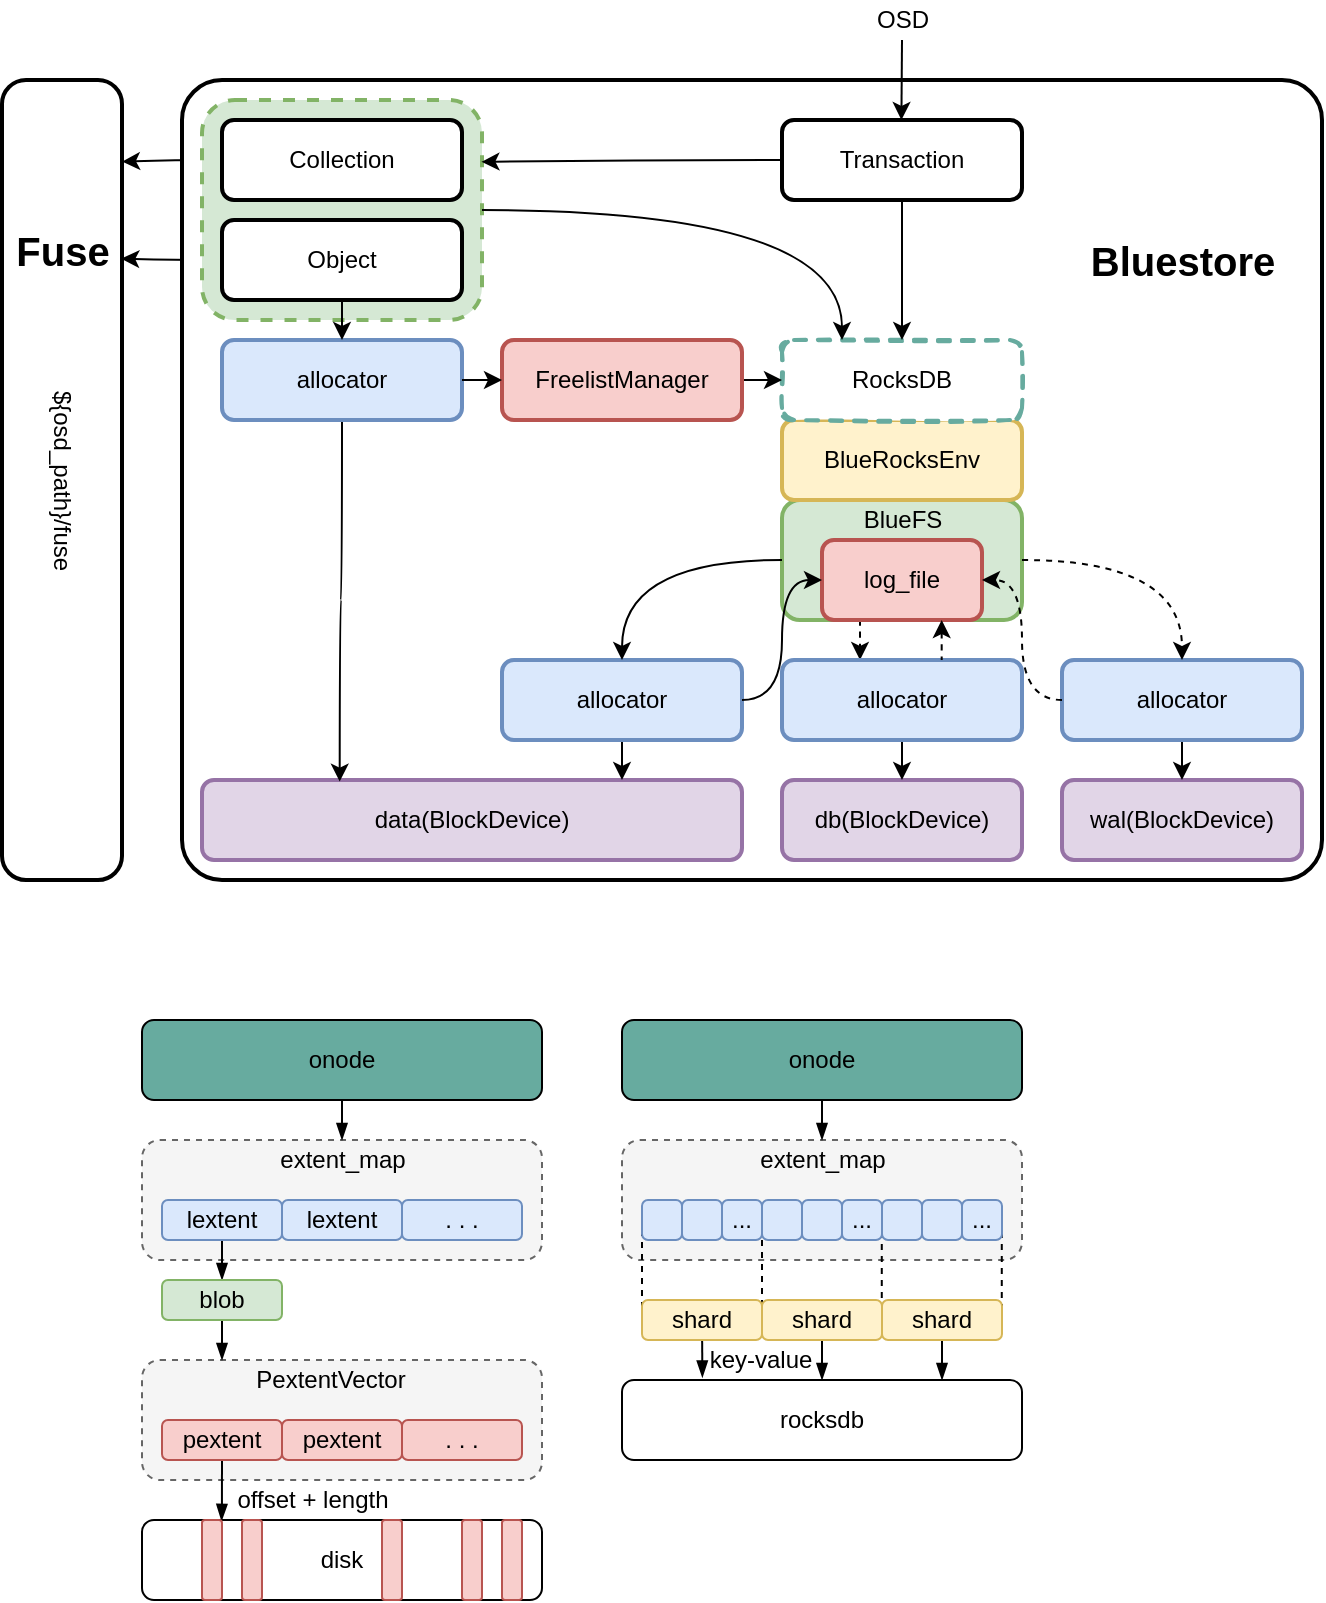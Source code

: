 <mxfile version="17.1.2" type="github" pages="3">
  <diagram id="j9tczcpYgf1cjmY0chsA" name="Bluestore">
    <mxGraphModel dx="813" dy="510" grid="1" gridSize="10" guides="1" tooltips="1" connect="1" arrows="1" fold="1" page="1" pageScale="1" pageWidth="827" pageHeight="1169" math="0" shadow="0">
      <root>
        <mxCell id="BIpUgeOPZDZItEemV4BS-0" />
        <mxCell id="BIpUgeOPZDZItEemV4BS-1" parent="BIpUgeOPZDZItEemV4BS-0" />
        <mxCell id="Xswfduh4RDCCl3qBwlAw-22" value="" style="rounded=1;whiteSpace=wrap;html=1;strokeWidth=1;fillWeight=1;hachureGap=4;hachureAngle=45;sketch=0;fontStyle=0;dashed=1;fillColor=#f5f5f5;fontColor=#333333;strokeColor=#666666;" parent="BIpUgeOPZDZItEemV4BS-1" vertex="1">
          <mxGeometry x="360" y="580" width="200" height="60" as="geometry" />
        </mxCell>
        <mxCell id="Xswfduh4RDCCl3qBwlAw-41" style="rounded=0;orthogonalLoop=1;jettySize=auto;html=1;entryX=0;entryY=0.5;entryDx=0;entryDy=0;endArrow=none;endFill=0;exitX=0;exitY=0.75;exitDx=0;exitDy=0;dashed=1;" parent="BIpUgeOPZDZItEemV4BS-1" edge="1">
          <mxGeometry relative="1" as="geometry">
            <mxPoint x="549.89" y="620" as="sourcePoint" />
            <mxPoint x="549.89" y="665" as="targetPoint" />
          </mxGeometry>
        </mxCell>
        <mxCell id="Xswfduh4RDCCl3qBwlAw-40" style="rounded=0;orthogonalLoop=1;jettySize=auto;html=1;entryX=0;entryY=0.5;entryDx=0;entryDy=0;endArrow=none;endFill=0;exitX=0;exitY=0.75;exitDx=0;exitDy=0;dashed=1;" parent="BIpUgeOPZDZItEemV4BS-1" edge="1">
          <mxGeometry relative="1" as="geometry">
            <mxPoint x="489.89" y="620" as="sourcePoint" />
            <mxPoint x="489.89" y="665" as="targetPoint" />
          </mxGeometry>
        </mxCell>
        <mxCell id="Xswfduh4RDCCl3qBwlAw-39" style="rounded=0;orthogonalLoop=1;jettySize=auto;html=1;entryX=0;entryY=0.5;entryDx=0;entryDy=0;endArrow=none;endFill=0;exitX=0;exitY=0.75;exitDx=0;exitDy=0;dashed=1;" parent="BIpUgeOPZDZItEemV4BS-1" edge="1">
          <mxGeometry relative="1" as="geometry">
            <mxPoint x="430" y="624" as="sourcePoint" />
            <mxPoint x="430" y="669" as="targetPoint" />
          </mxGeometry>
        </mxCell>
        <mxCell id="Xswfduh4RDCCl3qBwlAw-14" value="" style="rounded=1;whiteSpace=wrap;html=1;strokeWidth=1;fillWeight=1;hachureGap=4;hachureAngle=45;sketch=0;fontStyle=0;dashed=1;fillColor=#f5f5f5;fontColor=#333333;strokeColor=#666666;" parent="BIpUgeOPZDZItEemV4BS-1" vertex="1">
          <mxGeometry x="120" y="690" width="200" height="60" as="geometry" />
        </mxCell>
        <mxCell id="Xswfduh4RDCCl3qBwlAw-5" value="" style="rounded=1;whiteSpace=wrap;html=1;strokeWidth=1;fillWeight=1;hachureGap=4;hachureAngle=45;sketch=0;fontStyle=0;dashed=1;fillColor=#f5f5f5;fontColor=#333333;strokeColor=#666666;" parent="BIpUgeOPZDZItEemV4BS-1" vertex="1">
          <mxGeometry x="120" y="580" width="200" height="60" as="geometry" />
        </mxCell>
        <mxCell id="F_XfB5HKNLL_IFFruxF0-90" value="&lt;span&gt;&lt;br&gt;&lt;/span&gt;" style="rounded=1;whiteSpace=wrap;html=1;strokeWidth=2;fillWeight=1;hachureGap=4;hachureAngle=45;sketch=0;fontStyle=0;arcSize=20;" parent="BIpUgeOPZDZItEemV4BS-1" vertex="1">
          <mxGeometry x="50" y="50" width="60" height="400" as="geometry" />
        </mxCell>
        <mxCell id="F_XfB5HKNLL_IFFruxF0-94" value="Fuse" style="text;html=1;align=center;verticalAlign=middle;resizable=0;points=[];autosize=1;strokeColor=none;fillColor=none;fontSize=20;fontStyle=1" parent="BIpUgeOPZDZItEemV4BS-1" vertex="1">
          <mxGeometry x="50" y="120" width="60" height="30" as="geometry" />
        </mxCell>
        <mxCell id="F_XfB5HKNLL_IFFruxF0-95" value="${osd_path}/fuse" style="text;html=1;align=center;verticalAlign=middle;resizable=0;points=[];autosize=1;strokeColor=none;fillColor=none;fontSize=12;rotation=90;" parent="BIpUgeOPZDZItEemV4BS-1" vertex="1">
          <mxGeometry x="25" y="240" width="110" height="20" as="geometry" />
        </mxCell>
        <mxCell id="F_XfB5HKNLL_IFFruxF0-96" style="edgeStyle=orthogonalEdgeStyle;curved=1;rounded=0;sketch=0;orthogonalLoop=1;jettySize=auto;html=1;entryX=1;entryY=0.102;entryDx=0;entryDy=0;entryPerimeter=0;fontSize=12;" parent="BIpUgeOPZDZItEemV4BS-1" source="F_XfB5HKNLL_IFFruxF0-5" target="F_XfB5HKNLL_IFFruxF0-90" edge="1">
          <mxGeometry relative="1" as="geometry" />
        </mxCell>
        <mxCell id="F_XfB5HKNLL_IFFruxF0-97" style="edgeStyle=orthogonalEdgeStyle;curved=1;rounded=0;sketch=0;orthogonalLoop=1;jettySize=auto;html=1;entryX=0.994;entryY=0.644;entryDx=0;entryDy=0;entryPerimeter=0;fontSize=12;" parent="BIpUgeOPZDZItEemV4BS-1" source="F_XfB5HKNLL_IFFruxF0-4" target="F_XfB5HKNLL_IFFruxF0-94" edge="1">
          <mxGeometry relative="1" as="geometry" />
        </mxCell>
        <mxCell id="Xswfduh4RDCCl3qBwlAw-8" value="" style="edgeStyle=orthogonalEdgeStyle;curved=1;rounded=0;orthogonalLoop=1;jettySize=auto;html=1;endArrow=blockThin;endFill=1;entryX=0.497;entryY=-0.011;entryDx=0;entryDy=0;entryPerimeter=0;" parent="BIpUgeOPZDZItEemV4BS-1" source="Xswfduh4RDCCl3qBwlAw-1" target="Xswfduh4RDCCl3qBwlAw-6" edge="1">
          <mxGeometry relative="1" as="geometry">
            <mxPoint x="220" y="590" as="targetPoint" />
          </mxGeometry>
        </mxCell>
        <mxCell id="Xswfduh4RDCCl3qBwlAw-1" value="&lt;span&gt;onode&lt;br&gt;&lt;/span&gt;" style="rounded=1;whiteSpace=wrap;html=1;strokeWidth=1;fillWeight=1;hachureGap=4;hachureAngle=45;sketch=0;fontStyle=0;fillColor=#67AB9F;strokeColor=#000000;" parent="BIpUgeOPZDZItEemV4BS-1" vertex="1">
          <mxGeometry x="120" y="520" width="200" height="40" as="geometry" />
        </mxCell>
        <mxCell id="Xswfduh4RDCCl3qBwlAw-10" value="" style="edgeStyle=orthogonalEdgeStyle;curved=1;rounded=0;orthogonalLoop=1;jettySize=auto;html=1;endArrow=blockThin;endFill=1;" parent="BIpUgeOPZDZItEemV4BS-1" source="Xswfduh4RDCCl3qBwlAw-2" target="Xswfduh4RDCCl3qBwlAw-9" edge="1">
          <mxGeometry relative="1" as="geometry" />
        </mxCell>
        <mxCell id="Xswfduh4RDCCl3qBwlAw-2" value="&lt;span&gt;lextent&lt;br&gt;&lt;/span&gt;" style="rounded=1;whiteSpace=wrap;html=1;strokeWidth=1;fillWeight=1;hachureGap=4;hachureAngle=45;sketch=0;fontStyle=0;fillColor=#dae8fc;strokeColor=#6c8ebf;" parent="BIpUgeOPZDZItEemV4BS-1" vertex="1">
          <mxGeometry x="130" y="610" width="60" height="20" as="geometry" />
        </mxCell>
        <mxCell id="Xswfduh4RDCCl3qBwlAw-3" value="&lt;span&gt;lextent&lt;br&gt;&lt;/span&gt;" style="rounded=1;whiteSpace=wrap;html=1;strokeWidth=1;fillWeight=1;hachureGap=4;hachureAngle=45;sketch=0;fontStyle=0;fillColor=#dae8fc;strokeColor=#6c8ebf;" parent="BIpUgeOPZDZItEemV4BS-1" vertex="1">
          <mxGeometry x="190" y="610" width="60" height="20" as="geometry" />
        </mxCell>
        <mxCell id="Xswfduh4RDCCl3qBwlAw-4" value=". . ." style="rounded=1;whiteSpace=wrap;html=1;strokeWidth=1;fillWeight=1;hachureGap=4;hachureAngle=45;sketch=0;fontStyle=0;fillColor=#dae8fc;strokeColor=#6c8ebf;" parent="BIpUgeOPZDZItEemV4BS-1" vertex="1">
          <mxGeometry x="250" y="610" width="60" height="20" as="geometry" />
        </mxCell>
        <mxCell id="Xswfduh4RDCCl3qBwlAw-6" value="extent_map" style="text;html=1;align=center;verticalAlign=middle;resizable=0;points=[];autosize=1;strokeColor=none;fillColor=none;" parent="BIpUgeOPZDZItEemV4BS-1" vertex="1">
          <mxGeometry x="180" y="580" width="80" height="20" as="geometry" />
        </mxCell>
        <mxCell id="Xswfduh4RDCCl3qBwlAw-18" style="edgeStyle=orthogonalEdgeStyle;rounded=0;orthogonalLoop=1;jettySize=auto;html=1;endArrow=blockThin;endFill=1;curved=1;exitX=0.5;exitY=1;exitDx=0;exitDy=0;" parent="BIpUgeOPZDZItEemV4BS-1" source="Xswfduh4RDCCl3qBwlAw-9" edge="1">
          <mxGeometry relative="1" as="geometry">
            <mxPoint x="160" y="680" as="sourcePoint" />
            <mxPoint x="160" y="690" as="targetPoint" />
          </mxGeometry>
        </mxCell>
        <mxCell id="Xswfduh4RDCCl3qBwlAw-9" value="&lt;span&gt;blob&lt;br&gt;&lt;/span&gt;" style="rounded=1;whiteSpace=wrap;html=1;strokeWidth=1;fillWeight=1;hachureGap=4;hachureAngle=45;sketch=0;fontStyle=0;fillColor=#d5e8d4;strokeColor=#82b366;" parent="BIpUgeOPZDZItEemV4BS-1" vertex="1">
          <mxGeometry x="130" y="650" width="60" height="20" as="geometry" />
        </mxCell>
        <mxCell id="Xswfduh4RDCCl3qBwlAw-20" style="edgeStyle=orthogonalEdgeStyle;curved=1;rounded=0;orthogonalLoop=1;jettySize=auto;html=1;entryX=0.199;entryY=0.011;entryDx=0;entryDy=0;entryPerimeter=0;endArrow=blockThin;endFill=1;" parent="BIpUgeOPZDZItEemV4BS-1" source="Xswfduh4RDCCl3qBwlAw-11" target="Xswfduh4RDCCl3qBwlAw-19" edge="1">
          <mxGeometry relative="1" as="geometry" />
        </mxCell>
        <mxCell id="Xswfduh4RDCCl3qBwlAw-11" value="&lt;span&gt;pextent&lt;br&gt;&lt;/span&gt;" style="rounded=1;whiteSpace=wrap;html=1;strokeWidth=1;fillWeight=1;hachureGap=4;hachureAngle=45;sketch=0;fontStyle=0;fillColor=#f8cecc;strokeColor=#b85450;" parent="BIpUgeOPZDZItEemV4BS-1" vertex="1">
          <mxGeometry x="130" y="720" width="60" height="20" as="geometry" />
        </mxCell>
        <mxCell id="Xswfduh4RDCCl3qBwlAw-12" value="&lt;span&gt;pextent&lt;br&gt;&lt;/span&gt;" style="rounded=1;whiteSpace=wrap;html=1;strokeWidth=1;fillWeight=1;hachureGap=4;hachureAngle=45;sketch=0;fontStyle=0;fillColor=#f8cecc;strokeColor=#b85450;" parent="BIpUgeOPZDZItEemV4BS-1" vertex="1">
          <mxGeometry x="190" y="720" width="60" height="20" as="geometry" />
        </mxCell>
        <mxCell id="Xswfduh4RDCCl3qBwlAw-13" value=". . ." style="rounded=1;whiteSpace=wrap;html=1;strokeWidth=1;fillWeight=1;hachureGap=4;hachureAngle=45;sketch=0;fontStyle=0;fillColor=#f8cecc;strokeColor=#b85450;" parent="BIpUgeOPZDZItEemV4BS-1" vertex="1">
          <mxGeometry x="250" y="720" width="60" height="20" as="geometry" />
        </mxCell>
        <mxCell id="Xswfduh4RDCCl3qBwlAw-16" value="PextentVector" style="text;html=1;align=center;verticalAlign=middle;resizable=0;points=[];autosize=1;strokeColor=none;fillColor=none;" parent="BIpUgeOPZDZItEemV4BS-1" vertex="1">
          <mxGeometry x="169" y="690" width="90" height="20" as="geometry" />
        </mxCell>
        <mxCell id="Xswfduh4RDCCl3qBwlAw-19" value="&lt;span&gt;disk&lt;br&gt;&lt;/span&gt;" style="rounded=1;whiteSpace=wrap;html=1;strokeWidth=1;fillWeight=1;hachureGap=4;hachureAngle=45;sketch=0;fontStyle=0;" parent="BIpUgeOPZDZItEemV4BS-1" vertex="1">
          <mxGeometry x="120" y="770" width="200" height="40" as="geometry" />
        </mxCell>
        <mxCell id="Xswfduh4RDCCl3qBwlAw-21" value="offset + length" style="text;html=1;align=center;verticalAlign=middle;resizable=0;points=[];autosize=1;strokeColor=none;fillColor=none;" parent="BIpUgeOPZDZItEemV4BS-1" vertex="1">
          <mxGeometry x="160" y="750" width="90" height="20" as="geometry" />
        </mxCell>
        <mxCell id="Xswfduh4RDCCl3qBwlAw-23" value="" style="edgeStyle=orthogonalEdgeStyle;curved=1;rounded=0;orthogonalLoop=1;jettySize=auto;html=1;endArrow=blockThin;endFill=1;entryX=0.497;entryY=-0.011;entryDx=0;entryDy=0;entryPerimeter=0;" parent="BIpUgeOPZDZItEemV4BS-1" source="Xswfduh4RDCCl3qBwlAw-24" target="Xswfduh4RDCCl3qBwlAw-28" edge="1">
          <mxGeometry relative="1" as="geometry">
            <mxPoint x="460" y="590" as="targetPoint" />
          </mxGeometry>
        </mxCell>
        <mxCell id="Xswfduh4RDCCl3qBwlAw-24" value="&lt;span&gt;onode&lt;br&gt;&lt;/span&gt;" style="rounded=1;whiteSpace=wrap;html=1;strokeWidth=1;fillWeight=1;hachureGap=4;hachureAngle=45;sketch=0;fontStyle=0;fillColor=#67AB9F;strokeColor=#000000;" parent="BIpUgeOPZDZItEemV4BS-1" vertex="1">
          <mxGeometry x="360" y="520" width="200" height="40" as="geometry" />
        </mxCell>
        <mxCell id="Xswfduh4RDCCl3qBwlAw-38" style="rounded=0;orthogonalLoop=1;jettySize=auto;html=1;entryX=0;entryY=0.5;entryDx=0;entryDy=0;endArrow=none;endFill=0;exitX=0;exitY=0.75;exitDx=0;exitDy=0;dashed=1;" parent="BIpUgeOPZDZItEemV4BS-1" source="Xswfduh4RDCCl3qBwlAw-25" target="Xswfduh4RDCCl3qBwlAw-35" edge="1">
          <mxGeometry relative="1" as="geometry" />
        </mxCell>
        <mxCell id="Xswfduh4RDCCl3qBwlAw-25" value="&lt;span&gt;&lt;br&gt;&lt;/span&gt;" style="rounded=1;whiteSpace=wrap;html=1;strokeWidth=1;fillWeight=1;hachureGap=4;hachureAngle=45;sketch=0;fontStyle=0;fillColor=#dae8fc;strokeColor=#6c8ebf;" parent="BIpUgeOPZDZItEemV4BS-1" vertex="1">
          <mxGeometry x="370" y="610" width="20" height="20" as="geometry" />
        </mxCell>
        <mxCell id="Xswfduh4RDCCl3qBwlAw-26" value="&lt;span&gt;&lt;br&gt;&lt;/span&gt;" style="rounded=1;whiteSpace=wrap;html=1;strokeWidth=1;fillWeight=1;hachureGap=4;hachureAngle=45;sketch=0;fontStyle=0;fillColor=#dae8fc;strokeColor=#6c8ebf;" parent="BIpUgeOPZDZItEemV4BS-1" vertex="1">
          <mxGeometry x="390" y="610" width="20" height="20" as="geometry" />
        </mxCell>
        <mxCell id="Xswfduh4RDCCl3qBwlAw-27" value="..." style="rounded=1;whiteSpace=wrap;html=1;strokeWidth=1;fillWeight=1;hachureGap=4;hachureAngle=45;sketch=0;fontStyle=0;fillColor=#dae8fc;strokeColor=#6c8ebf;" parent="BIpUgeOPZDZItEemV4BS-1" vertex="1">
          <mxGeometry x="410" y="610" width="20" height="20" as="geometry" />
        </mxCell>
        <mxCell id="Xswfduh4RDCCl3qBwlAw-28" value="extent_map" style="text;html=1;align=center;verticalAlign=middle;resizable=0;points=[];autosize=1;strokeColor=none;fillColor=none;" parent="BIpUgeOPZDZItEemV4BS-1" vertex="1">
          <mxGeometry x="420" y="580" width="80" height="20" as="geometry" />
        </mxCell>
        <mxCell id="Xswfduh4RDCCl3qBwlAw-29" value="&lt;span&gt;&lt;br&gt;&lt;/span&gt;" style="rounded=1;whiteSpace=wrap;html=1;strokeWidth=1;fillWeight=1;hachureGap=4;hachureAngle=45;sketch=0;fontStyle=0;fillColor=#dae8fc;strokeColor=#6c8ebf;" parent="BIpUgeOPZDZItEemV4BS-1" vertex="1">
          <mxGeometry x="430" y="610" width="20" height="20" as="geometry" />
        </mxCell>
        <mxCell id="Xswfduh4RDCCl3qBwlAw-30" value="&lt;span&gt;&lt;br&gt;&lt;/span&gt;" style="rounded=1;whiteSpace=wrap;html=1;strokeWidth=1;fillWeight=1;hachureGap=4;hachureAngle=45;sketch=0;fontStyle=0;fillColor=#dae8fc;strokeColor=#6c8ebf;" parent="BIpUgeOPZDZItEemV4BS-1" vertex="1">
          <mxGeometry x="450" y="610" width="20" height="20" as="geometry" />
        </mxCell>
        <mxCell id="Xswfduh4RDCCl3qBwlAw-31" value="&lt;span&gt;...&lt;br&gt;&lt;/span&gt;" style="rounded=1;whiteSpace=wrap;html=1;strokeWidth=1;fillWeight=1;hachureGap=4;hachureAngle=45;sketch=0;fontStyle=0;fillColor=#dae8fc;strokeColor=#6c8ebf;" parent="BIpUgeOPZDZItEemV4BS-1" vertex="1">
          <mxGeometry x="470" y="610" width="20" height="20" as="geometry" />
        </mxCell>
        <mxCell id="Xswfduh4RDCCl3qBwlAw-32" value="&lt;span&gt;&lt;br&gt;&lt;/span&gt;" style="rounded=1;whiteSpace=wrap;html=1;strokeWidth=1;fillWeight=1;hachureGap=4;hachureAngle=45;sketch=0;fontStyle=0;fillColor=#dae8fc;strokeColor=#6c8ebf;" parent="BIpUgeOPZDZItEemV4BS-1" vertex="1">
          <mxGeometry x="490" y="610" width="20" height="20" as="geometry" />
        </mxCell>
        <mxCell id="Xswfduh4RDCCl3qBwlAw-33" value="&lt;span&gt;&lt;br&gt;&lt;/span&gt;" style="rounded=1;whiteSpace=wrap;html=1;strokeWidth=1;fillWeight=1;hachureGap=4;hachureAngle=45;sketch=0;fontStyle=0;fillColor=#dae8fc;strokeColor=#6c8ebf;" parent="BIpUgeOPZDZItEemV4BS-1" vertex="1">
          <mxGeometry x="510" y="610" width="20" height="20" as="geometry" />
        </mxCell>
        <mxCell id="Xswfduh4RDCCl3qBwlAw-34" value="&lt;span&gt;...&lt;br&gt;&lt;/span&gt;" style="rounded=1;whiteSpace=wrap;html=1;strokeWidth=1;fillWeight=1;hachureGap=4;hachureAngle=45;sketch=0;fontStyle=0;fillColor=#dae8fc;strokeColor=#6c8ebf;" parent="BIpUgeOPZDZItEemV4BS-1" vertex="1">
          <mxGeometry x="530" y="610" width="20" height="20" as="geometry" />
        </mxCell>
        <mxCell id="Xswfduh4RDCCl3qBwlAw-43" style="edgeStyle=none;rounded=0;orthogonalLoop=1;jettySize=auto;html=1;entryX=0.201;entryY=-0.032;entryDx=0;entryDy=0;entryPerimeter=0;endArrow=blockThin;endFill=1;" parent="BIpUgeOPZDZItEemV4BS-1" source="Xswfduh4RDCCl3qBwlAw-35" target="Xswfduh4RDCCl3qBwlAw-42" edge="1">
          <mxGeometry relative="1" as="geometry" />
        </mxCell>
        <mxCell id="Xswfduh4RDCCl3qBwlAw-35" value="shard" style="rounded=1;whiteSpace=wrap;html=1;strokeWidth=1;fillWeight=1;hachureGap=4;hachureAngle=45;sketch=0;fontStyle=0;fillColor=#fff2cc;strokeColor=#d6b656;" parent="BIpUgeOPZDZItEemV4BS-1" vertex="1">
          <mxGeometry x="370" y="660" width="60" height="20" as="geometry" />
        </mxCell>
        <mxCell id="Xswfduh4RDCCl3qBwlAw-44" style="edgeStyle=none;rounded=0;orthogonalLoop=1;jettySize=auto;html=1;entryX=0.5;entryY=0;entryDx=0;entryDy=0;endArrow=blockThin;endFill=1;" parent="BIpUgeOPZDZItEemV4BS-1" source="Xswfduh4RDCCl3qBwlAw-36" target="Xswfduh4RDCCl3qBwlAw-42" edge="1">
          <mxGeometry relative="1" as="geometry" />
        </mxCell>
        <mxCell id="Xswfduh4RDCCl3qBwlAw-36" value="shard" style="rounded=1;whiteSpace=wrap;html=1;strokeWidth=1;fillWeight=1;hachureGap=4;hachureAngle=45;sketch=0;fontStyle=0;fillColor=#fff2cc;strokeColor=#d6b656;" parent="BIpUgeOPZDZItEemV4BS-1" vertex="1">
          <mxGeometry x="430" y="660" width="60" height="20" as="geometry" />
        </mxCell>
        <mxCell id="Xswfduh4RDCCl3qBwlAw-45" style="edgeStyle=none;rounded=0;orthogonalLoop=1;jettySize=auto;html=1;entryX=0.8;entryY=0;entryDx=0;entryDy=0;entryPerimeter=0;endArrow=blockThin;endFill=1;" parent="BIpUgeOPZDZItEemV4BS-1" source="Xswfduh4RDCCl3qBwlAw-37" target="Xswfduh4RDCCl3qBwlAw-42" edge="1">
          <mxGeometry relative="1" as="geometry" />
        </mxCell>
        <mxCell id="Xswfduh4RDCCl3qBwlAw-37" value="shard" style="rounded=1;whiteSpace=wrap;html=1;strokeWidth=1;fillWeight=1;hachureGap=4;hachureAngle=45;sketch=0;fontStyle=0;fillColor=#fff2cc;strokeColor=#d6b656;" parent="BIpUgeOPZDZItEemV4BS-1" vertex="1">
          <mxGeometry x="490" y="660" width="60" height="20" as="geometry" />
        </mxCell>
        <mxCell id="Xswfduh4RDCCl3qBwlAw-42" value="&lt;span&gt;rocksdb&lt;br&gt;&lt;/span&gt;" style="rounded=1;whiteSpace=wrap;html=1;strokeWidth=1;fillWeight=1;hachureGap=4;hachureAngle=45;sketch=0;fontStyle=0;" parent="BIpUgeOPZDZItEemV4BS-1" vertex="1">
          <mxGeometry x="360" y="700" width="200" height="40" as="geometry" />
        </mxCell>
        <mxCell id="Xswfduh4RDCCl3qBwlAw-46" value="key-value" style="text;html=1;align=center;verticalAlign=middle;resizable=0;points=[];autosize=1;strokeColor=none;fillColor=none;" parent="BIpUgeOPZDZItEemV4BS-1" vertex="1">
          <mxGeometry x="394" y="680" width="70" height="20" as="geometry" />
        </mxCell>
        <mxCell id="iKRjNiglwmfa50aP-UGp-1" value="OSD" style="text;html=1;align=center;verticalAlign=middle;resizable=0;points=[];autosize=1;strokeColor=none;fillColor=none;" vertex="1" parent="BIpUgeOPZDZItEemV4BS-1">
          <mxGeometry x="480" y="10" width="40" height="20" as="geometry" />
        </mxCell>
        <mxCell id="F_XfB5HKNLL_IFFruxF0-3" value="&lt;span&gt;&lt;br&gt;&lt;/span&gt;" style="rounded=1;whiteSpace=wrap;html=1;strokeWidth=2;fillWeight=1;hachureGap=4;hachureAngle=45;sketch=0;fontStyle=0;arcSize=5;" parent="BIpUgeOPZDZItEemV4BS-1" vertex="1">
          <mxGeometry x="140" y="50" width="570" height="400" as="geometry" />
        </mxCell>
        <mxCell id="F_XfB5HKNLL_IFFruxF0-6" value="&lt;span&gt;&lt;br&gt;&lt;/span&gt;" style="rounded=1;whiteSpace=wrap;html=1;strokeWidth=2;fillWeight=1;hachureGap=4;hachureAngle=45;sketch=0;fontStyle=0;dashed=1;fillColor=#d5e8d4;strokeColor=#82b366;" parent="BIpUgeOPZDZItEemV4BS-1" vertex="1">
          <mxGeometry x="150" y="60" width="140" height="110" as="geometry" />
        </mxCell>
        <mxCell id="6TrNGsJXJkYD7_Akb0oX-0" value="data(BlockDevice)" style="rounded=1;whiteSpace=wrap;html=1;strokeWidth=2;fillWeight=1;hachureGap=4;hachureAngle=45;sketch=0;fontStyle=0;fillColor=#e1d5e7;strokeColor=#9673a6;" parent="BIpUgeOPZDZItEemV4BS-1" vertex="1">
          <mxGeometry x="150" y="400" width="270" height="40" as="geometry" />
        </mxCell>
        <mxCell id="6TrNGsJXJkYD7_Akb0oX-1" value="&lt;span&gt;db(BlockDevice)&lt;/span&gt;" style="rounded=1;whiteSpace=wrap;html=1;strokeWidth=2;fillWeight=1;hachureGap=4;hachureAngle=45;sketch=0;fontStyle=0;fillColor=#e1d5e7;strokeColor=#9673a6;" parent="BIpUgeOPZDZItEemV4BS-1" vertex="1">
          <mxGeometry x="440" y="400" width="120" height="40" as="geometry" />
        </mxCell>
        <mxCell id="6TrNGsJXJkYD7_Akb0oX-2" value="wal(BlockDevice)" style="rounded=1;whiteSpace=wrap;html=1;strokeWidth=2;fillWeight=1;hachureGap=4;hachureAngle=45;sketch=0;fontStyle=0;fillColor=#e1d5e7;strokeColor=#9673a6;" parent="BIpUgeOPZDZItEemV4BS-1" vertex="1">
          <mxGeometry x="580" y="400" width="120" height="40" as="geometry" />
        </mxCell>
        <mxCell id="GUxvhVh-4wvjnz1T-VZB-1" style="edgeStyle=orthogonalEdgeStyle;rounded=0;orthogonalLoop=1;jettySize=auto;html=1;sketch=0;curved=1;dashed=1;entryX=0.25;entryY=0;entryDx=0;entryDy=0;" parent="BIpUgeOPZDZItEemV4BS-1" edge="1">
          <mxGeometry relative="1" as="geometry">
            <mxPoint x="479" y="340" as="targetPoint" />
            <mxPoint x="479" y="320" as="sourcePoint" />
          </mxGeometry>
        </mxCell>
        <mxCell id="GUxvhVh-4wvjnz1T-VZB-0" value="" style="rounded=1;whiteSpace=wrap;html=1;strokeWidth=2;fillWeight=1;hachureGap=4;hachureAngle=45;sketch=0;fontStyle=0;fillColor=#d5e8d4;strokeColor=#82b366;" parent="BIpUgeOPZDZItEemV4BS-1" vertex="1">
          <mxGeometry x="440" y="260" width="120" height="60" as="geometry" />
        </mxCell>
        <mxCell id="GUxvhVh-4wvjnz1T-VZB-4" value="BlueRocksEnv" style="rounded=1;whiteSpace=wrap;html=1;strokeWidth=2;fillWeight=1;hachureGap=4;hachureAngle=45;sketch=0;fontStyle=0;fillColor=#fff2cc;strokeColor=#d6b656;" parent="BIpUgeOPZDZItEemV4BS-1" vertex="1">
          <mxGeometry x="440" y="220" width="120" height="40" as="geometry" />
        </mxCell>
        <mxCell id="GUxvhVh-4wvjnz1T-VZB-5" value="RocksDB" style="rounded=1;whiteSpace=wrap;html=1;strokeWidth=2;fillWeight=1;hachureGap=4;hachureAngle=45;sketch=1;fontStyle=0;dashed=1;strokeColor=#67AB9F;" parent="BIpUgeOPZDZItEemV4BS-1" vertex="1">
          <mxGeometry x="440" y="180" width="120" height="40" as="geometry" />
        </mxCell>
        <mxCell id="F_XfB5HKNLL_IFFruxF0-7" style="edgeStyle=orthogonalEdgeStyle;curved=1;rounded=0;sketch=0;orthogonalLoop=1;jettySize=auto;html=1;entryX=0.25;entryY=0;entryDx=0;entryDy=0;" parent="BIpUgeOPZDZItEemV4BS-1" source="F_XfB5HKNLL_IFFruxF0-6" target="GUxvhVh-4wvjnz1T-VZB-5" edge="1">
          <mxGeometry relative="1" as="geometry" />
        </mxCell>
        <mxCell id="F_XfB5HKNLL_IFFruxF0-16" style="edgeStyle=orthogonalEdgeStyle;curved=1;rounded=0;sketch=0;orthogonalLoop=1;jettySize=auto;html=1;entryX=0.778;entryY=0;entryDx=0;entryDy=0;entryPerimeter=0;" parent="BIpUgeOPZDZItEemV4BS-1" source="GUxvhVh-4wvjnz1T-VZB-6" target="6TrNGsJXJkYD7_Akb0oX-0" edge="1">
          <mxGeometry relative="1" as="geometry" />
        </mxCell>
        <mxCell id="GUxvhVh-4wvjnz1T-VZB-6" value="&lt;span&gt;allocator&lt;br&gt;&lt;/span&gt;" style="rounded=1;whiteSpace=wrap;html=1;strokeWidth=2;fillWeight=1;hachureGap=4;hachureAngle=45;sketch=0;fontStyle=0;fillColor=#dae8fc;strokeColor=#6c8ebf;" parent="BIpUgeOPZDZItEemV4BS-1" vertex="1">
          <mxGeometry x="300" y="340" width="120" height="40" as="geometry" />
        </mxCell>
        <mxCell id="GUxvhVh-4wvjnz1T-VZB-3" style="edgeStyle=orthogonalEdgeStyle;curved=1;rounded=0;sketch=0;orthogonalLoop=1;jettySize=auto;html=1;entryX=0.5;entryY=0;entryDx=0;entryDy=0;" parent="BIpUgeOPZDZItEemV4BS-1" source="GUxvhVh-4wvjnz1T-VZB-0" target="GUxvhVh-4wvjnz1T-VZB-6" edge="1">
          <mxGeometry relative="1" as="geometry" />
        </mxCell>
        <mxCell id="GUxvhVh-4wvjnz1T-VZB-9" style="edgeStyle=orthogonalEdgeStyle;curved=1;rounded=0;sketch=0;orthogonalLoop=1;jettySize=auto;html=1;entryX=0.5;entryY=0;entryDx=0;entryDy=0;" parent="BIpUgeOPZDZItEemV4BS-1" source="GUxvhVh-4wvjnz1T-VZB-8" target="6TrNGsJXJkYD7_Akb0oX-1" edge="1">
          <mxGeometry relative="1" as="geometry" />
        </mxCell>
        <mxCell id="GUxvhVh-4wvjnz1T-VZB-8" value="&lt;span&gt;allocator&lt;br&gt;&lt;/span&gt;" style="rounded=1;whiteSpace=wrap;html=1;strokeWidth=2;fillWeight=1;hachureGap=4;hachureAngle=45;sketch=0;fontStyle=0;fillColor=#dae8fc;strokeColor=#6c8ebf;" parent="BIpUgeOPZDZItEemV4BS-1" vertex="1">
          <mxGeometry x="440" y="340" width="120" height="40" as="geometry" />
        </mxCell>
        <mxCell id="GUxvhVh-4wvjnz1T-VZB-11" style="edgeStyle=orthogonalEdgeStyle;curved=1;rounded=0;sketch=0;orthogonalLoop=1;jettySize=auto;html=1;entryX=0.5;entryY=0;entryDx=0;entryDy=0;" parent="BIpUgeOPZDZItEemV4BS-1" source="GUxvhVh-4wvjnz1T-VZB-10" target="6TrNGsJXJkYD7_Akb0oX-2" edge="1">
          <mxGeometry relative="1" as="geometry" />
        </mxCell>
        <mxCell id="GUxvhVh-4wvjnz1T-VZB-10" value="&lt;span&gt;allocator&lt;br&gt;&lt;/span&gt;" style="rounded=1;whiteSpace=wrap;html=1;strokeWidth=2;fillWeight=1;hachureGap=4;hachureAngle=45;sketch=0;fontStyle=0;fillColor=#dae8fc;strokeColor=#6c8ebf;" parent="BIpUgeOPZDZItEemV4BS-1" vertex="1">
          <mxGeometry x="580" y="340" width="120" height="40" as="geometry" />
        </mxCell>
        <mxCell id="GUxvhVh-4wvjnz1T-VZB-2" style="edgeStyle=orthogonalEdgeStyle;curved=1;rounded=0;sketch=0;orthogonalLoop=1;jettySize=auto;html=1;exitX=1;exitY=0.5;exitDx=0;exitDy=0;dashed=1;entryX=0.5;entryY=0;entryDx=0;entryDy=0;" parent="BIpUgeOPZDZItEemV4BS-1" source="GUxvhVh-4wvjnz1T-VZB-0" target="GUxvhVh-4wvjnz1T-VZB-10" edge="1">
          <mxGeometry relative="1" as="geometry">
            <mxPoint x="660" y="340" as="targetPoint" />
          </mxGeometry>
        </mxCell>
        <mxCell id="GUxvhVh-4wvjnz1T-VZB-18" style="edgeStyle=orthogonalEdgeStyle;curved=1;rounded=0;sketch=0;orthogonalLoop=1;jettySize=auto;html=1;entryX=0.255;entryY=0.02;entryDx=0;entryDy=0;entryPerimeter=0;" parent="BIpUgeOPZDZItEemV4BS-1" source="GUxvhVh-4wvjnz1T-VZB-13" target="6TrNGsJXJkYD7_Akb0oX-0" edge="1">
          <mxGeometry relative="1" as="geometry">
            <mxPoint x="179" y="400" as="targetPoint" />
          </mxGeometry>
        </mxCell>
        <mxCell id="GUxvhVh-4wvjnz1T-VZB-13" value="&lt;span&gt;allocator&lt;br&gt;&lt;/span&gt;" style="rounded=1;whiteSpace=wrap;html=1;strokeWidth=2;fillWeight=1;hachureGap=4;hachureAngle=45;sketch=0;fontStyle=0;fillColor=#dae8fc;strokeColor=#6c8ebf;" parent="BIpUgeOPZDZItEemV4BS-1" vertex="1">
          <mxGeometry x="160" y="180" width="120" height="40" as="geometry" />
        </mxCell>
        <mxCell id="GUxvhVh-4wvjnz1T-VZB-15" style="edgeStyle=orthogonalEdgeStyle;curved=1;rounded=0;sketch=0;orthogonalLoop=1;jettySize=auto;html=1;entryX=0;entryY=0.5;entryDx=0;entryDy=0;" parent="BIpUgeOPZDZItEemV4BS-1" source="GUxvhVh-4wvjnz1T-VZB-14" target="GUxvhVh-4wvjnz1T-VZB-5" edge="1">
          <mxGeometry relative="1" as="geometry" />
        </mxCell>
        <mxCell id="GUxvhVh-4wvjnz1T-VZB-14" value="&lt;span&gt;FreelistManager&lt;br&gt;&lt;/span&gt;" style="rounded=1;whiteSpace=wrap;html=1;strokeWidth=2;fillWeight=1;hachureGap=4;hachureAngle=45;sketch=0;fontStyle=0;fillColor=#f8cecc;strokeColor=#b85450;" parent="BIpUgeOPZDZItEemV4BS-1" vertex="1">
          <mxGeometry x="300" y="180" width="120" height="40" as="geometry" />
        </mxCell>
        <mxCell id="GUxvhVh-4wvjnz1T-VZB-17" style="edgeStyle=orthogonalEdgeStyle;curved=1;rounded=0;sketch=0;orthogonalLoop=1;jettySize=auto;html=1;entryX=0;entryY=0.5;entryDx=0;entryDy=0;" parent="BIpUgeOPZDZItEemV4BS-1" source="GUxvhVh-4wvjnz1T-VZB-13" target="GUxvhVh-4wvjnz1T-VZB-14" edge="1">
          <mxGeometry relative="1" as="geometry" />
        </mxCell>
        <mxCell id="F_XfB5HKNLL_IFFruxF0-9" style="edgeStyle=orthogonalEdgeStyle;curved=1;rounded=0;sketch=0;orthogonalLoop=1;jettySize=auto;html=1;entryX=0.5;entryY=0;entryDx=0;entryDy=0;" parent="BIpUgeOPZDZItEemV4BS-1" source="F_XfB5HKNLL_IFFruxF0-0" target="GUxvhVh-4wvjnz1T-VZB-5" edge="1">
          <mxGeometry relative="1" as="geometry" />
        </mxCell>
        <mxCell id="F_XfB5HKNLL_IFFruxF0-10" style="edgeStyle=orthogonalEdgeStyle;curved=1;rounded=0;sketch=0;orthogonalLoop=1;jettySize=auto;html=1;entryX=0.998;entryY=0.281;entryDx=0;entryDy=0;entryPerimeter=0;" parent="BIpUgeOPZDZItEemV4BS-1" source="F_XfB5HKNLL_IFFruxF0-0" target="F_XfB5HKNLL_IFFruxF0-6" edge="1">
          <mxGeometry relative="1" as="geometry" />
        </mxCell>
        <mxCell id="F_XfB5HKNLL_IFFruxF0-0" value="&lt;span&gt;Transaction&lt;br&gt;&lt;/span&gt;" style="rounded=1;whiteSpace=wrap;html=1;strokeWidth=2;fillWeight=1;hachureGap=4;hachureAngle=45;sketch=0;fontStyle=0" parent="BIpUgeOPZDZItEemV4BS-1" vertex="1">
          <mxGeometry x="440" y="70" width="120" height="40" as="geometry" />
        </mxCell>
        <mxCell id="F_XfB5HKNLL_IFFruxF0-8" style="edgeStyle=orthogonalEdgeStyle;curved=1;rounded=0;sketch=0;orthogonalLoop=1;jettySize=auto;html=1;entryX=0.5;entryY=0;entryDx=0;entryDy=0;" parent="BIpUgeOPZDZItEemV4BS-1" source="F_XfB5HKNLL_IFFruxF0-4" target="GUxvhVh-4wvjnz1T-VZB-13" edge="1">
          <mxGeometry relative="1" as="geometry" />
        </mxCell>
        <mxCell id="F_XfB5HKNLL_IFFruxF0-4" value="&lt;span&gt;Object&lt;br&gt;&lt;/span&gt;" style="rounded=1;whiteSpace=wrap;html=1;strokeWidth=2;fillWeight=1;hachureGap=4;hachureAngle=45;sketch=0;fontStyle=0" parent="BIpUgeOPZDZItEemV4BS-1" vertex="1">
          <mxGeometry x="160" y="120" width="120" height="40" as="geometry" />
        </mxCell>
        <mxCell id="F_XfB5HKNLL_IFFruxF0-5" value="&lt;span&gt;Collection&lt;br&gt;&lt;/span&gt;" style="rounded=1;whiteSpace=wrap;html=1;strokeWidth=2;fillWeight=1;hachureGap=4;hachureAngle=45;sketch=0;fontStyle=0" parent="BIpUgeOPZDZItEemV4BS-1" vertex="1">
          <mxGeometry x="160" y="70" width="120" height="40" as="geometry" />
        </mxCell>
        <mxCell id="F_XfB5HKNLL_IFFruxF0-11" value="BlueFS" style="text;html=1;align=center;verticalAlign=middle;resizable=0;points=[];autosize=1;strokeColor=none;fillColor=none;" parent="BIpUgeOPZDZItEemV4BS-1" vertex="1">
          <mxGeometry x="475" y="260" width="50" height="20" as="geometry" />
        </mxCell>
        <mxCell id="F_XfB5HKNLL_IFFruxF0-12" value="log_file" style="rounded=1;whiteSpace=wrap;html=1;strokeWidth=2;fillWeight=1;hachureGap=4;hachureAngle=45;sketch=0;fontStyle=0;fillColor=#f8cecc;strokeColor=#b85450;" parent="BIpUgeOPZDZItEemV4BS-1" vertex="1">
          <mxGeometry x="460" y="280" width="80" height="40" as="geometry" />
        </mxCell>
        <mxCell id="F_XfB5HKNLL_IFFruxF0-13" style="edgeStyle=orthogonalEdgeStyle;curved=1;rounded=0;sketch=0;orthogonalLoop=1;jettySize=auto;html=1;entryX=0;entryY=0.5;entryDx=0;entryDy=0;" parent="BIpUgeOPZDZItEemV4BS-1" source="GUxvhVh-4wvjnz1T-VZB-6" target="F_XfB5HKNLL_IFFruxF0-12" edge="1">
          <mxGeometry relative="1" as="geometry" />
        </mxCell>
        <mxCell id="F_XfB5HKNLL_IFFruxF0-14" style="edgeStyle=orthogonalEdgeStyle;curved=1;rounded=0;sketch=0;orthogonalLoop=1;jettySize=auto;html=1;entryX=1;entryY=0.5;entryDx=0;entryDy=0;dashed=1;" parent="BIpUgeOPZDZItEemV4BS-1" source="GUxvhVh-4wvjnz1T-VZB-10" target="F_XfB5HKNLL_IFFruxF0-12" edge="1">
          <mxGeometry relative="1" as="geometry" />
        </mxCell>
        <mxCell id="F_XfB5HKNLL_IFFruxF0-17" value="Bluestore" style="text;html=1;align=center;verticalAlign=middle;resizable=0;points=[];autosize=1;strokeColor=none;fillColor=none;fontSize=20;fontStyle=1" parent="BIpUgeOPZDZItEemV4BS-1" vertex="1">
          <mxGeometry x="585" y="125" width="110" height="30" as="geometry" />
        </mxCell>
        <mxCell id="iKRjNiglwmfa50aP-UGp-0" style="rounded=0;sketch=0;orthogonalLoop=1;jettySize=auto;html=1;entryX=0.5;entryY=0;entryDx=0;entryDy=0;" edge="1" parent="BIpUgeOPZDZItEemV4BS-1">
          <mxGeometry relative="1" as="geometry">
            <mxPoint x="500" y="30" as="sourcePoint" />
            <mxPoint x="499.71" y="70" as="targetPoint" />
          </mxGeometry>
        </mxCell>
        <mxCell id="iKRjNiglwmfa50aP-UGp-2" style="edgeStyle=orthogonalEdgeStyle;rounded=0;orthogonalLoop=1;jettySize=auto;html=1;sketch=0;curved=1;dashed=1;entryX=0.25;entryY=0;entryDx=0;entryDy=0;startArrow=classic;startFill=1;endArrow=none;endFill=0;" edge="1" parent="BIpUgeOPZDZItEemV4BS-1">
          <mxGeometry relative="1" as="geometry">
            <mxPoint x="519.84" y="340" as="targetPoint" />
            <mxPoint x="519.84" y="320" as="sourcePoint" />
          </mxGeometry>
        </mxCell>
        <mxCell id="kAy3gCieaSk-AVtegqXD-0" value="&lt;span&gt;&lt;br&gt;&lt;/span&gt;" style="rounded=1;whiteSpace=wrap;html=1;strokeWidth=1;fillWeight=1;hachureGap=4;hachureAngle=45;sketch=0;fontStyle=0;fillColor=#f8cecc;strokeColor=#b85450;" vertex="1" parent="BIpUgeOPZDZItEemV4BS-1">
          <mxGeometry x="150" y="770" width="10" height="40" as="geometry" />
        </mxCell>
        <mxCell id="kAy3gCieaSk-AVtegqXD-1" value="&lt;span&gt;&lt;br&gt;&lt;/span&gt;" style="rounded=1;whiteSpace=wrap;html=1;strokeWidth=1;fillWeight=1;hachureGap=4;hachureAngle=45;sketch=0;fontStyle=0;fillColor=#f8cecc;strokeColor=#b85450;" vertex="1" parent="BIpUgeOPZDZItEemV4BS-1">
          <mxGeometry x="170" y="770" width="10" height="40" as="geometry" />
        </mxCell>
        <mxCell id="kAy3gCieaSk-AVtegqXD-2" value="&lt;span&gt;&lt;br&gt;&lt;/span&gt;" style="rounded=1;whiteSpace=wrap;html=1;strokeWidth=1;fillWeight=1;hachureGap=4;hachureAngle=45;sketch=0;fontStyle=0;fillColor=#f8cecc;strokeColor=#b85450;" vertex="1" parent="BIpUgeOPZDZItEemV4BS-1">
          <mxGeometry x="240" y="770" width="10" height="40" as="geometry" />
        </mxCell>
        <mxCell id="kAy3gCieaSk-AVtegqXD-3" value="&lt;span&gt;&lt;br&gt;&lt;/span&gt;" style="rounded=1;whiteSpace=wrap;html=1;strokeWidth=1;fillWeight=1;hachureGap=4;hachureAngle=45;sketch=0;fontStyle=0;fillColor=#f8cecc;strokeColor=#b85450;" vertex="1" parent="BIpUgeOPZDZItEemV4BS-1">
          <mxGeometry x="280" y="770" width="10" height="40" as="geometry" />
        </mxCell>
        <mxCell id="kAy3gCieaSk-AVtegqXD-4" value="&lt;span&gt;&lt;br&gt;&lt;/span&gt;" style="rounded=1;whiteSpace=wrap;html=1;strokeWidth=1;fillWeight=1;hachureGap=4;hachureAngle=45;sketch=0;fontStyle=0;fillColor=#f8cecc;strokeColor=#b85450;" vertex="1" parent="BIpUgeOPZDZItEemV4BS-1">
          <mxGeometry x="300" y="770" width="10" height="40" as="geometry" />
        </mxCell>
      </root>
    </mxGraphModel>
  </diagram>
  <diagram id="DqvrZvTYtXs4QAJ5su69" name="BlockDevice">
    <mxGraphModel dx="813" dy="510" grid="1" gridSize="10" guides="1" tooltips="1" connect="1" arrows="1" fold="1" page="1" pageScale="1" pageWidth="827" pageHeight="1169" math="0" shadow="0">
      <root>
        <mxCell id="0" />
        <mxCell id="1" parent="0" />
        <mxCell id="DhMVAHyqI12-vM33ISoA-16" value="" style="rounded=1;whiteSpace=wrap;html=1;strokeWidth=2;fillWeight=1;hachureGap=4;hachureAngle=45;sketch=0;fillColor=#e1d5e7;strokeColor=#9673a6;" parent="1" vertex="1">
          <mxGeometry x="64" y="360" width="40" height="10" as="geometry" />
        </mxCell>
        <mxCell id="DhMVAHyqI12-vM33ISoA-47" style="edgeStyle=elbowEdgeStyle;rounded=0;sketch=0;orthogonalLoop=1;jettySize=auto;html=1;strokeWidth=1;elbow=vertical;" parent="1" source="DhMVAHyqI12-vM33ISoA-46" edge="1">
          <mxGeometry relative="1" as="geometry">
            <mxPoint x="289" y="370" as="targetPoint" />
            <Array as="points">
              <mxPoint x="229" y="340" />
            </Array>
          </mxGeometry>
        </mxCell>
        <mxCell id="DhMVAHyqI12-vM33ISoA-23" value="" style="rounded=1;whiteSpace=wrap;html=1;strokeWidth=2;fillWeight=1;hachureGap=4;hachureAngle=45;sketch=0;" parent="1" vertex="1">
          <mxGeometry x="459" y="250" width="60" height="180" as="geometry" />
        </mxCell>
        <mxCell id="DhMVAHyqI12-vM33ISoA-13" style="edgeStyle=orthogonalEdgeStyle;rounded=0;sketch=0;orthogonalLoop=1;jettySize=auto;html=1;strokeWidth=1;exitX=0.5;exitY=1;exitDx=0;exitDy=0;entryX=0.75;entryY=0;entryDx=0;entryDy=0;" parent="1" source="DhMVAHyqI12-vM33ISoA-30" target="DhMVAHyqI12-vM33ISoA-12" edge="1">
          <mxGeometry relative="1" as="geometry">
            <mxPoint x="299" y="380" as="targetPoint" />
          </mxGeometry>
        </mxCell>
        <mxCell id="DhMVAHyqI12-vM33ISoA-31" style="edgeStyle=orthogonalEdgeStyle;rounded=0;sketch=0;orthogonalLoop=1;jettySize=auto;html=1;strokeWidth=1;exitX=0.75;exitY=1;exitDx=0;exitDy=0;" parent="1" source="DhMVAHyqI12-vM33ISoA-10" target="DhMVAHyqI12-vM33ISoA-30" edge="1">
          <mxGeometry relative="1" as="geometry" />
        </mxCell>
        <mxCell id="DhMVAHyqI12-vM33ISoA-48" style="edgeStyle=elbowEdgeStyle;rounded=0;sketch=0;orthogonalLoop=1;jettySize=auto;elbow=vertical;html=1;strokeWidth=1;exitX=0.392;exitY=1.009;exitDx=0;exitDy=0;exitPerimeter=0;" parent="1" source="DhMVAHyqI12-vM33ISoA-10" target="DhMVAHyqI12-vM33ISoA-46" edge="1">
          <mxGeometry relative="1" as="geometry" />
        </mxCell>
        <mxCell id="DhMVAHyqI12-vM33ISoA-49" value="" style="edgeStyle=elbowEdgeStyle;rounded=0;sketch=0;orthogonalLoop=1;jettySize=auto;elbow=vertical;html=1;strokeWidth=1;exitX=0.109;exitY=1.015;exitDx=0;exitDy=0;exitPerimeter=0;" parent="1" source="DhMVAHyqI12-vM33ISoA-10" target="DhMVAHyqI12-vM33ISoA-43" edge="1">
          <mxGeometry relative="1" as="geometry" />
        </mxCell>
        <mxCell id="DhMVAHyqI12-vM33ISoA-10" value="" style="rounded=1;whiteSpace=wrap;html=1;strokeWidth=2;fillWeight=1;hachureGap=4;hachureAngle=45;sketch=0;strokeColor=default;" parent="1" vertex="1">
          <mxGeometry x="49" y="110" width="320" height="140" as="geometry" />
        </mxCell>
        <mxCell id="DhMVAHyqI12-vM33ISoA-1" value="aio_t" style="rounded=1;whiteSpace=wrap;html=1;strokeWidth=2;fillWeight=1;hachureGap=4;hachureAngle=45;sketch=0;fillColor=#FFFFFF;strokeColor=#6c8ebf;" parent="1" vertex="1">
          <mxGeometry x="159" y="120" width="40" height="40" as="geometry" />
        </mxCell>
        <mxCell id="DhMVAHyqI12-vM33ISoA-2" value="" style="rounded=1;whiteSpace=wrap;html=1;strokeWidth=2;fillWeight=1;hachureGap=4;hachureAngle=45;sketch=0;fillColor=#FFFFFF;strokeColor=#6c8ebf;" parent="1" vertex="1">
          <mxGeometry x="199" y="120" width="40" height="40" as="geometry" />
        </mxCell>
        <mxCell id="DhMVAHyqI12-vM33ISoA-3" value="" style="rounded=1;whiteSpace=wrap;html=1;strokeWidth=2;fillWeight=1;hachureGap=4;hachureAngle=45;sketch=0;fillColor=#FFFFFF;strokeColor=#82b366;" parent="1" vertex="1">
          <mxGeometry x="239" y="120" width="40" height="40" as="geometry" />
        </mxCell>
        <mxCell id="DhMVAHyqI12-vM33ISoA-4" value="" style="rounded=1;whiteSpace=wrap;html=1;strokeWidth=2;fillWeight=1;hachureGap=4;hachureAngle=45;sketch=0;fillColor=#FFFFFF;strokeColor=#6c8ebf;" parent="1" vertex="1">
          <mxGeometry x="279" y="120" width="40" height="40" as="geometry" />
        </mxCell>
        <mxCell id="DhMVAHyqI12-vM33ISoA-38" style="edgeStyle=orthogonalEdgeStyle;rounded=0;sketch=0;orthogonalLoop=1;jettySize=auto;html=1;entryX=0.5;entryY=0;entryDx=0;entryDy=0;strokeWidth=1;curved=1;exitX=0.5;exitY=1;exitDx=0;exitDy=0;" parent="1" source="DhMVAHyqI12-vM33ISoA-5" target="DhMVAHyqI12-vM33ISoA-32" edge="1">
          <mxGeometry relative="1" as="geometry" />
        </mxCell>
        <mxCell id="DhMVAHyqI12-vM33ISoA-5" value="" style="rounded=1;whiteSpace=wrap;html=1;strokeWidth=2;fillWeight=1;hachureGap=4;hachureAngle=45;sketch=0;fillColor=#FFFFFF;strokeColor=#82b366;" parent="1" vertex="1">
          <mxGeometry x="319" y="120" width="40" height="40" as="geometry" />
        </mxCell>
        <mxCell id="DhMVAHyqI12-vM33ISoA-6" value="" style="endArrow=classic;html=1;rounded=0;entryX=0.418;entryY=0.007;entryDx=0;entryDy=0;entryPerimeter=0;sketch=0;strokeWidth=1;" parent="1" target="DhMVAHyqI12-vM33ISoA-1" edge="1">
          <mxGeometry width="50" height="50" relative="1" as="geometry">
            <mxPoint x="176" y="80" as="sourcePoint" />
            <mxPoint x="329" y="40" as="targetPoint" />
          </mxGeometry>
        </mxCell>
        <mxCell id="DhMVAHyqI12-vM33ISoA-7" value="aio_read" style="text;html=1;align=center;verticalAlign=middle;resizable=0;points=[];autosize=1;strokeColor=none;fillColor=none;" parent="1" vertex="1">
          <mxGeometry x="149" y="60" width="60" height="20" as="geometry" />
        </mxCell>
        <mxCell id="DhMVAHyqI12-vM33ISoA-8" value="" style="endArrow=classic;html=1;rounded=0;entryX=0.418;entryY=0.007;entryDx=0;entryDy=0;entryPerimeter=0;sketch=0;strokeWidth=1;" parent="1" edge="1">
          <mxGeometry width="50" height="50" relative="1" as="geometry">
            <mxPoint x="339.11" y="79.72" as="sourcePoint" />
            <mxPoint x="338.83" y="120.0" as="targetPoint" />
          </mxGeometry>
        </mxCell>
        <mxCell id="DhMVAHyqI12-vM33ISoA-9" value="aio_write" style="text;html=1;align=center;verticalAlign=middle;resizable=0;points=[];autosize=1;strokeColor=none;fillColor=none;" parent="1" vertex="1">
          <mxGeometry x="309" y="60" width="60" height="20" as="geometry" />
        </mxCell>
        <mxCell id="DhMVAHyqI12-vM33ISoA-11" value="io_context" style="text;html=1;align=center;verticalAlign=middle;resizable=0;points=[];autosize=1;strokeColor=none;fillColor=none;fontStyle=1" parent="1" vertex="1">
          <mxGeometry x="44" y="170" width="80" height="20" as="geometry" />
        </mxCell>
        <mxCell id="DhMVAHyqI12-vM33ISoA-24" style="edgeStyle=orthogonalEdgeStyle;rounded=0;sketch=0;orthogonalLoop=1;jettySize=auto;html=1;entryX=0.017;entryY=0.838;entryDx=0;entryDy=0;entryPerimeter=0;strokeWidth=1;" parent="1" target="DhMVAHyqI12-vM33ISoA-23" edge="1">
          <mxGeometry relative="1" as="geometry">
            <mxPoint x="370" y="400" as="sourcePoint" />
          </mxGeometry>
        </mxCell>
        <mxCell id="DhMVAHyqI12-vM33ISoA-12" value="block device" style="rounded=1;whiteSpace=wrap;html=1;strokeWidth=2;fillWeight=1;hachureGap=4;hachureAngle=45;sketch=0;fontStyle=1" parent="1" vertex="1">
          <mxGeometry x="49" y="370" width="320" height="60" as="geometry" />
        </mxCell>
        <mxCell id="DhMVAHyqI12-vM33ISoA-14" value="" style="edgeStyle=orthogonalEdgeStyle;rounded=0;sketch=0;orthogonalLoop=1;jettySize=auto;html=1;strokeWidth=1;exitX=0.503;exitY=0.96;exitDx=0;exitDy=0;entryX=0.5;entryY=0;entryDx=0;entryDy=0;exitPerimeter=0;" parent="1" source="DhMVAHyqI12-vM33ISoA-43" target="DhMVAHyqI12-vM33ISoA-16" edge="1">
          <mxGeometry relative="1" as="geometry">
            <mxPoint x="73.67" y="310" as="sourcePoint" />
            <mxPoint x="74" y="340" as="targetPoint" />
          </mxGeometry>
        </mxCell>
        <mxCell id="DhMVAHyqI12-vM33ISoA-15" value="aio_submit" style="text;html=1;align=center;verticalAlign=middle;resizable=0;points=[];autosize=1;strokeColor=none;fillColor=none;" parent="1" vertex="1">
          <mxGeometry x="219" y="180" width="70" height="20" as="geometry" />
        </mxCell>
        <mxCell id="DhMVAHyqI12-vM33ISoA-25" value="aio_thread&lt;br&gt;(bstore_aio)" style="text;html=1;align=center;verticalAlign=middle;resizable=0;points=[];autosize=1;strokeColor=none;fillColor=none;" parent="1" vertex="1">
          <mxGeometry x="374" y="360" width="80" height="30" as="geometry" />
        </mxCell>
        <mxCell id="DhMVAHyqI12-vM33ISoA-26" value="" style="endArrow=classic;html=1;rounded=0;sketch=0;strokeWidth=2;" parent="1" edge="1">
          <mxGeometry width="50" height="50" relative="1" as="geometry">
            <mxPoint x="489" y="250" as="sourcePoint" />
            <mxPoint x="489" y="220" as="targetPoint" />
          </mxGeometry>
        </mxCell>
        <mxCell id="DhMVAHyqI12-vM33ISoA-27" value="aio_callback" style="text;html=1;align=center;verticalAlign=middle;resizable=0;points=[];autosize=1;strokeColor=none;fillColor=none;" parent="1" vertex="1">
          <mxGeometry x="439" y="200" width="80" height="20" as="geometry" />
        </mxCell>
        <mxCell id="DhMVAHyqI12-vM33ISoA-30" value="aio_queue" style="rounded=1;whiteSpace=wrap;html=1;strokeWidth=2;fillWeight=1;hachureGap=4;hachureAngle=45;sketch=0;fontStyle=0" parent="1" vertex="1">
          <mxGeometry x="209" y="290" width="160" height="40" as="geometry" />
        </mxCell>
        <mxCell id="DhMVAHyqI12-vM33ISoA-32" value="aio_t" style="rounded=1;whiteSpace=wrap;html=1;strokeWidth=2;fillWeight=1;hachureGap=4;hachureAngle=45;sketch=0;fillColor=#FFFFFF;strokeColor=#6c8ebf;" parent="1" vertex="1">
          <mxGeometry x="159" y="200" width="40" height="40" as="geometry" />
        </mxCell>
        <mxCell id="DhMVAHyqI12-vM33ISoA-33" value="" style="rounded=1;whiteSpace=wrap;html=1;strokeWidth=2;fillWeight=1;hachureGap=4;hachureAngle=45;sketch=0;fillColor=#FFFFFF;strokeColor=#6c8ebf;" parent="1" vertex="1">
          <mxGeometry x="199" y="200" width="40" height="40" as="geometry" />
        </mxCell>
        <mxCell id="DhMVAHyqI12-vM33ISoA-34" value="" style="rounded=1;whiteSpace=wrap;html=1;strokeWidth=2;fillWeight=1;hachureGap=4;hachureAngle=45;sketch=0;fillColor=#FFFFFF;strokeColor=#82b366;" parent="1" vertex="1">
          <mxGeometry x="239" y="200" width="40" height="40" as="geometry" />
        </mxCell>
        <mxCell id="DhMVAHyqI12-vM33ISoA-35" value="" style="rounded=1;whiteSpace=wrap;html=1;strokeWidth=2;fillWeight=1;hachureGap=4;hachureAngle=45;sketch=0;fillColor=#FFFFFF;strokeColor=#6c8ebf;" parent="1" vertex="1">
          <mxGeometry x="279" y="200" width="40" height="40" as="geometry" />
        </mxCell>
        <mxCell id="DhMVAHyqI12-vM33ISoA-36" value="" style="rounded=1;whiteSpace=wrap;html=1;strokeWidth=2;fillWeight=1;hachureGap=4;hachureAngle=45;sketch=0;fillColor=#FFFFFF;strokeColor=#82b366;" parent="1" vertex="1">
          <mxGeometry x="319" y="200" width="40" height="40" as="geometry" />
        </mxCell>
        <mxCell id="DhMVAHyqI12-vM33ISoA-37" value="pending_aios" style="text;html=1;align=center;verticalAlign=middle;resizable=0;points=[];autosize=1;strokeColor=none;fillColor=none;" parent="1" vertex="1">
          <mxGeometry x="74" y="130" width="90" height="20" as="geometry" />
        </mxCell>
        <mxCell id="DhMVAHyqI12-vM33ISoA-39" value="running_aios" style="text;html=1;align=center;verticalAlign=middle;resizable=0;points=[];autosize=1;strokeColor=none;fillColor=none;" parent="1" vertex="1">
          <mxGeometry x="79" y="210" width="80" height="20" as="geometry" />
        </mxCell>
        <mxCell id="DhMVAHyqI12-vM33ISoA-41" value="aio_submit" style="text;html=1;align=center;verticalAlign=middle;resizable=0;points=[];autosize=1;strokeColor=none;fillColor=none;" parent="1" vertex="1">
          <mxGeometry x="329" y="260" width="70" height="20" as="geometry" />
        </mxCell>
        <mxCell id="DhMVAHyqI12-vM33ISoA-42" value="submit_batch" style="text;html=1;align=center;verticalAlign=middle;resizable=0;points=[];autosize=1;strokeColor=none;fillColor=none;" parent="1" vertex="1">
          <mxGeometry x="319" y="340" width="90" height="20" as="geometry" />
        </mxCell>
        <mxCell id="DhMVAHyqI12-vM33ISoA-43" value="read/write&lt;br&gt;buffer" style="text;html=1;align=center;verticalAlign=middle;resizable=0;points=[];autosize=1;strokeColor=none;fillColor=none;" parent="1" vertex="1">
          <mxGeometry x="49" y="290" width="70" height="30" as="geometry" />
        </mxCell>
        <mxCell id="DhMVAHyqI12-vM33ISoA-46" value="read/write&lt;br&gt;no buffer" style="text;html=1;align=center;verticalAlign=middle;resizable=0;points=[];autosize=1;strokeColor=none;fillColor=none;" parent="1" vertex="1">
          <mxGeometry x="139" y="290" width="70" height="30" as="geometry" />
        </mxCell>
        <mxCell id="CNw1G-ZdmCLQHSCi4KmK-3" value="" style="rounded=1;whiteSpace=wrap;html=1;strokeWidth=2;fillWeight=1;hachureGap=4;hachureAngle=45;sketch=0;fillColor=#FFFFFF;strokeColor=#82b366;" vertex="1" parent="1">
          <mxGeometry x="469" y="380" width="21" height="20" as="geometry" />
        </mxCell>
        <mxCell id="CNw1G-ZdmCLQHSCi4KmK-4" value="&lt;span style=&quot;font-size: 11px ; background-color: rgb(255 , 255 , 255)&quot;&gt;fd_buffered&lt;/span&gt;" style="text;html=1;align=center;verticalAlign=middle;resizable=0;points=[];autosize=1;strokeColor=none;fillColor=none;" vertex="1" parent="1">
          <mxGeometry x="44" y="330" width="80" height="20" as="geometry" />
        </mxCell>
        <mxCell id="CNw1G-ZdmCLQHSCi4KmK-5" value="fd_direct" style="text;html=1;align=center;verticalAlign=middle;resizable=0;points=[];autosize=1;strokeColor=none;fillColor=none;" vertex="1" parent="1">
          <mxGeometry x="259" y="340" width="60" height="20" as="geometry" />
        </mxCell>
        <mxCell id="CNw1G-ZdmCLQHSCi4KmK-6" value="" style="rounded=1;whiteSpace=wrap;html=1;strokeWidth=2;fillWeight=1;hachureGap=4;hachureAngle=45;sketch=0;fillColor=#FFFFFF;strokeColor=#82b366;" vertex="1" parent="1">
          <mxGeometry x="490" y="380" width="21" height="20" as="geometry" />
        </mxCell>
        <mxCell id="CNw1G-ZdmCLQHSCi4KmK-7" value="" style="rounded=1;whiteSpace=wrap;html=1;strokeWidth=2;fillWeight=1;hachureGap=4;hachureAngle=45;sketch=0;fillColor=#FFFFFF;strokeColor=#82b366;" vertex="1" parent="1">
          <mxGeometry x="469" y="400" width="21" height="20" as="geometry" />
        </mxCell>
        <mxCell id="CNw1G-ZdmCLQHSCi4KmK-8" value="" style="rounded=1;whiteSpace=wrap;html=1;strokeWidth=2;fillWeight=1;hachureGap=4;hachureAngle=45;sketch=0;fillColor=#FFFFFF;strokeColor=#82b366;" vertex="1" parent="1">
          <mxGeometry x="490" y="400" width="21" height="20" as="geometry" />
        </mxCell>
        <mxCell id="CNw1G-ZdmCLQHSCi4KmK-9" value="" style="rounded=1;whiteSpace=wrap;html=1;strokeWidth=2;fillWeight=1;hachureGap=4;hachureAngle=45;sketch=0;fillColor=#FFFFFF;strokeColor=#6c8ebf;" vertex="1" parent="1">
          <mxGeometry x="469" y="360" width="21" height="20" as="geometry" />
        </mxCell>
        <mxCell id="CNw1G-ZdmCLQHSCi4KmK-10" value="" style="rounded=1;whiteSpace=wrap;html=1;strokeWidth=2;fillWeight=1;hachureGap=4;hachureAngle=45;sketch=0;fillColor=#FFFFFF;strokeColor=#82b366;" vertex="1" parent="1">
          <mxGeometry x="490" y="360" width="21" height="20" as="geometry" />
        </mxCell>
        <mxCell id="CNw1G-ZdmCLQHSCi4KmK-11" value="" style="rounded=1;whiteSpace=wrap;html=1;strokeWidth=2;fillWeight=1;hachureGap=4;hachureAngle=45;sketch=0;fillColor=#FFFFFF;strokeColor=#82b366;" vertex="1" parent="1">
          <mxGeometry x="469" y="340" width="21" height="20" as="geometry" />
        </mxCell>
        <mxCell id="CNw1G-ZdmCLQHSCi4KmK-12" value="" style="rounded=1;whiteSpace=wrap;html=1;strokeWidth=2;fillWeight=1;hachureGap=4;hachureAngle=45;sketch=0;fillColor=#FFFFFF;strokeColor=#6c8ebf;" vertex="1" parent="1">
          <mxGeometry x="490" y="340" width="21" height="20" as="geometry" />
        </mxCell>
        <mxCell id="CNw1G-ZdmCLQHSCi4KmK-13" value="" style="rounded=1;whiteSpace=wrap;html=1;strokeWidth=2;fillWeight=1;hachureGap=4;hachureAngle=45;sketch=0;fillColor=#FFFFFF;strokeColor=#6c8ebf;" vertex="1" parent="1">
          <mxGeometry x="490" y="320" width="21" height="20" as="geometry" />
        </mxCell>
        <mxCell id="CNw1G-ZdmCLQHSCi4KmK-14" value="" style="rounded=1;whiteSpace=wrap;html=1;strokeWidth=2;fillWeight=1;hachureGap=4;hachureAngle=45;sketch=0;fillColor=#FFFFFF;strokeColor=#6c8ebf;" vertex="1" parent="1">
          <mxGeometry x="468.5" y="320" width="21" height="20" as="geometry" />
        </mxCell>
        <mxCell id="CNw1G-ZdmCLQHSCi4KmK-15" value="" style="rounded=1;whiteSpace=wrap;html=1;strokeWidth=2;fillWeight=1;hachureGap=4;hachureAngle=45;sketch=0;fillColor=#FFFFFF;strokeColor=#6c8ebf;" vertex="1" parent="1">
          <mxGeometry x="469" y="300" width="21" height="20" as="geometry" />
        </mxCell>
        <mxCell id="CNw1G-ZdmCLQHSCi4KmK-16" value="" style="rounded=1;whiteSpace=wrap;html=1;strokeWidth=2;fillWeight=1;hachureGap=4;hachureAngle=45;sketch=0;fillColor=#FFFFFF;strokeColor=#82b366;" vertex="1" parent="1">
          <mxGeometry x="490" y="300" width="21" height="20" as="geometry" />
        </mxCell>
        <mxCell id="CNw1G-ZdmCLQHSCi4KmK-17" value="" style="rounded=1;whiteSpace=wrap;html=1;strokeWidth=2;fillWeight=1;hachureGap=4;hachureAngle=45;sketch=0;fillColor=#FFFFFF;strokeColor=#6c8ebf;" vertex="1" parent="1">
          <mxGeometry x="490.5" y="280" width="21" height="20" as="geometry" />
        </mxCell>
        <mxCell id="CNw1G-ZdmCLQHSCi4KmK-18" value="" style="rounded=1;whiteSpace=wrap;html=1;strokeWidth=2;fillWeight=1;hachureGap=4;hachureAngle=45;sketch=0;fillColor=#FFFFFF;strokeColor=#6c8ebf;" vertex="1" parent="1">
          <mxGeometry x="469" y="280" width="21" height="20" as="geometry" />
        </mxCell>
        <mxCell id="CNw1G-ZdmCLQHSCi4KmK-19" value="" style="rounded=1;whiteSpace=wrap;html=1;strokeWidth=2;fillWeight=1;hachureGap=4;hachureAngle=45;sketch=0;fillColor=#FFFFFF;strokeColor=#6c8ebf;" vertex="1" parent="1">
          <mxGeometry x="469.5" y="260" width="21" height="20" as="geometry" />
        </mxCell>
        <mxCell id="CNw1G-ZdmCLQHSCi4KmK-20" value="" style="rounded=1;whiteSpace=wrap;html=1;strokeWidth=2;fillWeight=1;hachureGap=4;hachureAngle=45;sketch=0;fillColor=#FFFFFF;strokeColor=#82b366;" vertex="1" parent="1">
          <mxGeometry x="490.5" y="260" width="21" height="20" as="geometry" />
        </mxCell>
      </root>
    </mxGraphModel>
  </diagram>
  <diagram id="UDpGuWqJJNFm4kcmysNA" name="BitmapAllocator">
    <mxGraphModel dx="1185" dy="743" grid="1" gridSize="10" guides="1" tooltips="1" connect="1" arrows="1" fold="1" page="1" pageScale="1" pageWidth="827" pageHeight="1169" math="0" shadow="0">
      <root>
        <mxCell id="SYKb6uL51fbR0wUxXqhg-0" />
        <mxCell id="SYKb6uL51fbR0wUxXqhg-1" parent="SYKb6uL51fbR0wUxXqhg-0" />
        <mxCell id="yiR3UyLSRvscjtLVexUj-4" value="" style="rounded=1;whiteSpace=wrap;html=1;strokeWidth=2;fillWeight=1;hachureGap=4;hachureAngle=45;sketch=0;" parent="SYKb6uL51fbR0wUxXqhg-1" vertex="1">
          <mxGeometry x="160" y="120" width="10" height="40" as="geometry" />
        </mxCell>
        <mxCell id="yiR3UyLSRvscjtLVexUj-5" value="" style="rounded=1;whiteSpace=wrap;html=1;strokeWidth=2;fillWeight=1;hachureGap=4;hachureAngle=45;sketch=0;" parent="SYKb6uL51fbR0wUxXqhg-1" vertex="1">
          <mxGeometry x="170" y="120" width="10" height="40" as="geometry" />
        </mxCell>
        <mxCell id="yiR3UyLSRvscjtLVexUj-6" value="" style="rounded=1;whiteSpace=wrap;html=1;strokeWidth=2;fillWeight=1;hachureGap=4;hachureAngle=45;sketch=0;" parent="SYKb6uL51fbR0wUxXqhg-1" vertex="1">
          <mxGeometry x="180" y="120" width="10" height="40" as="geometry" />
        </mxCell>
        <mxCell id="yiR3UyLSRvscjtLVexUj-7" value="" style="rounded=1;whiteSpace=wrap;html=1;strokeWidth=2;fillWeight=1;hachureGap=4;hachureAngle=45;sketch=0;" parent="SYKb6uL51fbR0wUxXqhg-1" vertex="1">
          <mxGeometry x="190" y="120" width="10" height="40" as="geometry" />
        </mxCell>
        <mxCell id="yiR3UyLSRvscjtLVexUj-17" value="1" style="rounded=1;whiteSpace=wrap;html=1;strokeWidth=2;fillWeight=1;hachureGap=4;hachureAngle=45;sketch=0;" parent="SYKb6uL51fbR0wUxXqhg-1" vertex="1">
          <mxGeometry x="120" y="120" width="10" height="40" as="geometry" />
        </mxCell>
        <mxCell id="yiR3UyLSRvscjtLVexUj-18" value=". . ." style="rounded=1;whiteSpace=wrap;html=1;strokeWidth=2;fillWeight=1;hachureGap=4;hachureAngle=45;sketch=0;" parent="SYKb6uL51fbR0wUxXqhg-1" vertex="1">
          <mxGeometry x="240" y="120" width="40" height="40" as="geometry" />
        </mxCell>
        <mxCell id="yiR3UyLSRvscjtLVexUj-19" value="" style="shape=curlyBracket;whiteSpace=wrap;html=1;rounded=1;flipH=1;fillWeight=1;hachureGap=2;fillColor=#67AB9F;rotation=-90;sketch=0;strokeWidth=2;" parent="SYKb6uL51fbR0wUxXqhg-1" vertex="1">
          <mxGeometry x="190" y="30" width="20" height="160" as="geometry" />
        </mxCell>
        <mxCell id="yiR3UyLSRvscjtLVexUj-20" value="slot(64*bit)" style="text;html=1;align=center;verticalAlign=middle;resizable=0;points=[];autosize=1;strokeColor=none;fillColor=none;" parent="SYKb6uL51fbR0wUxXqhg-1" vertex="1">
          <mxGeometry x="165" y="80" width="70" height="20" as="geometry" />
        </mxCell>
        <mxCell id="yiR3UyLSRvscjtLVexUj-22" value="" style="rounded=1;whiteSpace=wrap;html=1;strokeWidth=2;fillWeight=1;hachureGap=4;hachureAngle=45;sketch=0;" parent="SYKb6uL51fbR0wUxXqhg-1" vertex="1">
          <mxGeometry x="200" y="120" width="10" height="40" as="geometry" />
        </mxCell>
        <mxCell id="yiR3UyLSRvscjtLVexUj-23" value="" style="rounded=1;whiteSpace=wrap;html=1;strokeWidth=2;fillWeight=1;hachureGap=4;hachureAngle=45;sketch=0;" parent="SYKb6uL51fbR0wUxXqhg-1" vertex="1">
          <mxGeometry x="210" y="120" width="10" height="40" as="geometry" />
        </mxCell>
        <mxCell id="yiR3UyLSRvscjtLVexUj-24" value="" style="rounded=1;whiteSpace=wrap;html=1;strokeWidth=2;fillWeight=1;hachureGap=4;hachureAngle=45;sketch=0;" parent="SYKb6uL51fbR0wUxXqhg-1" vertex="1">
          <mxGeometry x="220" y="120" width="10" height="40" as="geometry" />
        </mxCell>
        <mxCell id="yiR3UyLSRvscjtLVexUj-25" value="" style="rounded=1;whiteSpace=wrap;html=1;strokeWidth=2;fillWeight=1;hachureGap=4;hachureAngle=45;sketch=0;" parent="SYKb6uL51fbR0wUxXqhg-1" vertex="1">
          <mxGeometry x="230" y="120" width="10" height="40" as="geometry" />
        </mxCell>
        <mxCell id="yiR3UyLSRvscjtLVexUj-26" value="slot" style="rounded=1;whiteSpace=wrap;html=1;strokeWidth=2;fillWeight=1;hachureGap=4;hachureAngle=45;sketch=0;fillColor=#FFFFFF;strokeColor=#82b366;" parent="SYKb6uL51fbR0wUxXqhg-1" vertex="1">
          <mxGeometry x="280" y="120" width="40" height="40" as="geometry" />
        </mxCell>
        <mxCell id="yiR3UyLSRvscjtLVexUj-27" value=". . ." style="rounded=1;whiteSpace=wrap;html=1;strokeWidth=2;fillWeight=1;hachureGap=4;hachureAngle=45;sketch=0;fillColor=#FFFFFF;strokeColor=#82b366;" parent="SYKb6uL51fbR0wUxXqhg-1" vertex="1">
          <mxGeometry x="360" y="120" width="40" height="40" as="geometry" />
        </mxCell>
        <mxCell id="yiR3UyLSRvscjtLVexUj-28" value="" style="shape=curlyBracket;whiteSpace=wrap;html=1;rounded=1;sketch=0;fillWeight=1;hachureGap=2;fillColor=#FFFFFF;rotation=-90;strokeWidth=2;" parent="SYKb6uL51fbR0wUxXqhg-1" vertex="1">
          <mxGeometry x="250" y="30" width="20" height="280" as="geometry" />
        </mxCell>
        <mxCell id="yiR3UyLSRvscjtLVexUj-38" style="edgeStyle=orthogonalEdgeStyle;rounded=0;sketch=0;orthogonalLoop=1;jettySize=auto;elbow=vertical;html=1;entryX=0.5;entryY=0;entryDx=0;entryDy=0;strokeWidth=2;curved=1;exitX=0.51;exitY=0.957;exitDx=0;exitDy=0;exitPerimeter=0;" parent="SYKb6uL51fbR0wUxXqhg-1" source="yiR3UyLSRvscjtLVexUj-29" target="yiR3UyLSRvscjtLVexUj-36" edge="1">
          <mxGeometry relative="1" as="geometry" />
        </mxCell>
        <mxCell id="yiR3UyLSRvscjtLVexUj-29" value="slotset(8*slot=512bit)" style="text;html=1;align=center;verticalAlign=middle;resizable=0;points=[];autosize=1;strokeColor=none;fillColor=none;" parent="SYKb6uL51fbR0wUxXqhg-1" vertex="1">
          <mxGeometry x="195" y="180" width="130" height="20" as="geometry" />
        </mxCell>
        <mxCell id="yiR3UyLSRvscjtLVexUj-30" value="slotset" style="rounded=1;whiteSpace=wrap;html=1;strokeWidth=2;fillWeight=1;hachureGap=4;hachureAngle=45;sketch=0;fillColor=#FFFFFF;strokeColor=#6c8ebf;" parent="SYKb6uL51fbR0wUxXqhg-1" vertex="1">
          <mxGeometry x="400" y="120" width="40" height="40" as="geometry" />
        </mxCell>
        <mxCell id="yiR3UyLSRvscjtLVexUj-31" value="" style="rounded=1;whiteSpace=wrap;html=1;strokeWidth=2;fillWeight=1;hachureGap=4;hachureAngle=45;sketch=0;fillColor=#FFFFFF;strokeColor=#6c8ebf;" parent="SYKb6uL51fbR0wUxXqhg-1" vertex="1">
          <mxGeometry x="440" y="120" width="40" height="40" as="geometry" />
        </mxCell>
        <mxCell id="yiR3UyLSRvscjtLVexUj-32" value=". . ." style="rounded=1;whiteSpace=wrap;html=1;strokeWidth=2;fillWeight=1;hachureGap=4;hachureAngle=45;sketch=0;fillColor=#FFFFFF;strokeColor=#6c8ebf;" parent="SYKb6uL51fbR0wUxXqhg-1" vertex="1">
          <mxGeometry x="480" y="120" width="40" height="40" as="geometry" />
        </mxCell>
        <mxCell id="yiR3UyLSRvscjtLVexUj-33" value="" style="rounded=1;whiteSpace=wrap;html=1;strokeWidth=2;fillWeight=1;hachureGap=4;hachureAngle=45;sketch=0;fillColor=#FFFFFF;strokeColor=#82b366;" parent="SYKb6uL51fbR0wUxXqhg-1" vertex="1">
          <mxGeometry x="320" y="120" width="40" height="40" as="geometry" />
        </mxCell>
        <mxCell id="yiR3UyLSRvscjtLVexUj-36" value="00" style="rounded=1;whiteSpace=wrap;html=1;strokeWidth=2;fillWeight=1;hachureGap=4;hachureAngle=45;sketch=0;" parent="SYKb6uL51fbR0wUxXqhg-1" vertex="1">
          <mxGeometry x="120" y="240" width="20" height="40" as="geometry" />
        </mxCell>
        <mxCell id="yiR3UyLSRvscjtLVexUj-37" value="" style="rounded=1;whiteSpace=wrap;html=1;strokeWidth=2;fillWeight=1;hachureGap=4;hachureAngle=45;sketch=0;" parent="SYKb6uL51fbR0wUxXqhg-1" vertex="1">
          <mxGeometry x="140" y="240" width="20" height="40" as="geometry" />
        </mxCell>
        <mxCell id="yiR3UyLSRvscjtLVexUj-39" value="" style="rounded=1;whiteSpace=wrap;html=1;strokeWidth=2;fillWeight=1;hachureGap=4;hachureAngle=45;sketch=0;" parent="SYKb6uL51fbR0wUxXqhg-1" vertex="1">
          <mxGeometry x="160" y="240" width="20" height="40" as="geometry" />
        </mxCell>
        <mxCell id="yiR3UyLSRvscjtLVexUj-40" value="" style="rounded=1;whiteSpace=wrap;html=1;strokeWidth=2;fillWeight=1;hachureGap=4;hachureAngle=45;sketch=0;" parent="SYKb6uL51fbR0wUxXqhg-1" vertex="1">
          <mxGeometry x="180" y="240" width="20" height="40" as="geometry" />
        </mxCell>
        <mxCell id="yiR3UyLSRvscjtLVexUj-41" value="" style="rounded=1;whiteSpace=wrap;html=1;strokeWidth=2;fillWeight=1;hachureGap=4;hachureAngle=45;sketch=0;" parent="SYKb6uL51fbR0wUxXqhg-1" vertex="1">
          <mxGeometry x="200" y="240" width="20" height="40" as="geometry" />
        </mxCell>
        <mxCell id="yiR3UyLSRvscjtLVexUj-42" value="" style="rounded=1;whiteSpace=wrap;html=1;strokeWidth=2;fillWeight=1;hachureGap=4;hachureAngle=45;sketch=0;" parent="SYKb6uL51fbR0wUxXqhg-1" vertex="1">
          <mxGeometry x="220" y="240" width="20" height="40" as="geometry" />
        </mxCell>
        <mxCell id="yiR3UyLSRvscjtLVexUj-43" value="" style="rounded=1;whiteSpace=wrap;html=1;strokeWidth=2;fillWeight=1;hachureGap=4;hachureAngle=45;sketch=0;" parent="SYKb6uL51fbR0wUxXqhg-1" vertex="1">
          <mxGeometry x="240" y="240" width="40" height="40" as="geometry" />
        </mxCell>
        <mxCell id="yiR3UyLSRvscjtLVexUj-44" value="slot" style="rounded=1;whiteSpace=wrap;html=1;strokeWidth=2;fillWeight=1;hachureGap=4;hachureAngle=45;sketch=0;fillColor=#FFFFFF;strokeColor=#82b366;" parent="SYKb6uL51fbR0wUxXqhg-1" vertex="1">
          <mxGeometry x="280" y="240" width="40" height="40" as="geometry" />
        </mxCell>
        <mxCell id="yiR3UyLSRvscjtLVexUj-45" value="" style="rounded=1;whiteSpace=wrap;html=1;strokeWidth=2;fillWeight=1;hachureGap=4;hachureAngle=45;sketch=0;fillColor=#FFFFFF;strokeColor=#82b366;" parent="SYKb6uL51fbR0wUxXqhg-1" vertex="1">
          <mxGeometry x="320" y="240" width="40" height="40" as="geometry" />
        </mxCell>
        <mxCell id="yiR3UyLSRvscjtLVexUj-46" value=". . ." style="rounded=1;whiteSpace=wrap;html=1;strokeWidth=2;fillWeight=1;hachureGap=4;hachureAngle=45;sketch=0;fillColor=#FFFFFF;strokeColor=#82b366;" parent="SYKb6uL51fbR0wUxXqhg-1" vertex="1">
          <mxGeometry x="360" y="240" width="40" height="40" as="geometry" />
        </mxCell>
        <mxCell id="yiR3UyLSRvscjtLVexUj-47" value="" style="shape=curlyBracket;whiteSpace=wrap;html=1;rounded=1;sketch=0;fillWeight=1;hachureGap=2;fillColor=#FFFFFF;rotation=-90;strokeWidth=2;" parent="SYKb6uL51fbR0wUxXqhg-1" vertex="1">
          <mxGeometry x="250" y="150" width="20" height="280" as="geometry" />
        </mxCell>
        <mxCell id="yiR3UyLSRvscjtLVexUj-72" style="edgeStyle=orthogonalEdgeStyle;curved=1;rounded=0;sketch=1;orthogonalLoop=1;jettySize=auto;html=1;entryX=0.5;entryY=0;entryDx=0;entryDy=0;strokeWidth=2;elbow=vertical;exitX=0.5;exitY=1;exitDx=0;exitDy=0;exitPerimeter=0;" parent="SYKb6uL51fbR0wUxXqhg-1" source="yiR3UyLSRvscjtLVexUj-48" target="yiR3UyLSRvscjtLVexUj-58" edge="1">
          <mxGeometry relative="1" as="geometry" />
        </mxCell>
        <mxCell id="yiR3UyLSRvscjtLVexUj-48" value="slotset(8*slot=512bit)" style="text;html=1;align=center;verticalAlign=middle;resizable=0;points=[];autosize=1;strokeColor=none;fillColor=none;" parent="SYKb6uL51fbR0wUxXqhg-1" vertex="1">
          <mxGeometry x="195" y="300" width="130" height="20" as="geometry" />
        </mxCell>
        <mxCell id="yiR3UyLSRvscjtLVexUj-49" value="slotset" style="rounded=1;whiteSpace=wrap;html=1;strokeWidth=2;fillWeight=1;hachureGap=4;hachureAngle=45;sketch=0;fillColor=#FFFFFF;strokeColor=#6c8ebf;" parent="SYKb6uL51fbR0wUxXqhg-1" vertex="1">
          <mxGeometry x="400" y="240" width="40" height="40" as="geometry" />
        </mxCell>
        <mxCell id="yiR3UyLSRvscjtLVexUj-50" value="" style="rounded=1;whiteSpace=wrap;html=1;strokeWidth=2;fillWeight=1;hachureGap=4;hachureAngle=45;sketch=0;fillColor=#FFFFFF;strokeColor=#6c8ebf;" parent="SYKb6uL51fbR0wUxXqhg-1" vertex="1">
          <mxGeometry x="440" y="240" width="40" height="40" as="geometry" />
        </mxCell>
        <mxCell id="yiR3UyLSRvscjtLVexUj-51" value=". . ." style="rounded=1;whiteSpace=wrap;html=1;strokeWidth=2;fillWeight=1;hachureGap=4;hachureAngle=45;sketch=0;fillColor=#FFFFFF;strokeColor=#6c8ebf;" parent="SYKb6uL51fbR0wUxXqhg-1" vertex="1">
          <mxGeometry x="480" y="240" width="40" height="40" as="geometry" />
        </mxCell>
        <mxCell id="yiR3UyLSRvscjtLVexUj-52" value="L0" style="text;html=1;align=center;verticalAlign=middle;resizable=0;points=[];autosize=1;strokeColor=none;fillColor=none;" parent="SYKb6uL51fbR0wUxXqhg-1" vertex="1">
          <mxGeometry x="70" y="130" width="30" height="20" as="geometry" />
        </mxCell>
        <mxCell id="yiR3UyLSRvscjtLVexUj-53" value="L1" style="text;html=1;align=center;verticalAlign=middle;resizable=0;points=[];autosize=1;strokeColor=none;fillColor=none;" parent="SYKb6uL51fbR0wUxXqhg-1" vertex="1">
          <mxGeometry x="70" y="250" width="30" height="20" as="geometry" />
        </mxCell>
        <mxCell id="yiR3UyLSRvscjtLVexUj-54" value="" style="rounded=1;whiteSpace=wrap;html=1;strokeWidth=2;fillWeight=1;hachureGap=4;hachureAngle=45;sketch=0;" parent="SYKb6uL51fbR0wUxXqhg-1" vertex="1">
          <mxGeometry x="160" y="360" width="10" height="40" as="geometry" />
        </mxCell>
        <mxCell id="yiR3UyLSRvscjtLVexUj-55" value="" style="rounded=1;whiteSpace=wrap;html=1;strokeWidth=2;fillWeight=1;hachureGap=4;hachureAngle=45;sketch=0;" parent="SYKb6uL51fbR0wUxXqhg-1" vertex="1">
          <mxGeometry x="170" y="360" width="10" height="40" as="geometry" />
        </mxCell>
        <mxCell id="yiR3UyLSRvscjtLVexUj-56" value="" style="rounded=1;whiteSpace=wrap;html=1;strokeWidth=2;fillWeight=1;hachureGap=4;hachureAngle=45;sketch=0;" parent="SYKb6uL51fbR0wUxXqhg-1" vertex="1">
          <mxGeometry x="180" y="360" width="10" height="40" as="geometry" />
        </mxCell>
        <mxCell id="yiR3UyLSRvscjtLVexUj-57" value="" style="rounded=1;whiteSpace=wrap;html=1;strokeWidth=2;fillWeight=1;hachureGap=4;hachureAngle=45;sketch=0;" parent="SYKb6uL51fbR0wUxXqhg-1" vertex="1">
          <mxGeometry x="190" y="360" width="10" height="40" as="geometry" />
        </mxCell>
        <mxCell id="yiR3UyLSRvscjtLVexUj-58" value="1" style="rounded=1;whiteSpace=wrap;html=1;strokeWidth=2;fillWeight=1;hachureGap=4;hachureAngle=45;sketch=0;" parent="SYKb6uL51fbR0wUxXqhg-1" vertex="1">
          <mxGeometry x="120" y="360" width="10" height="40" as="geometry" />
        </mxCell>
        <mxCell id="yiR3UyLSRvscjtLVexUj-59" value=". . ." style="rounded=1;whiteSpace=wrap;html=1;strokeWidth=2;fillWeight=1;hachureGap=4;hachureAngle=45;sketch=0;" parent="SYKb6uL51fbR0wUxXqhg-1" vertex="1">
          <mxGeometry x="240" y="360" width="40" height="40" as="geometry" />
        </mxCell>
        <mxCell id="yiR3UyLSRvscjtLVexUj-60" value="" style="rounded=1;whiteSpace=wrap;html=1;strokeWidth=2;fillWeight=1;hachureGap=4;hachureAngle=45;sketch=0;" parent="SYKb6uL51fbR0wUxXqhg-1" vertex="1">
          <mxGeometry x="200" y="360" width="10" height="40" as="geometry" />
        </mxCell>
        <mxCell id="yiR3UyLSRvscjtLVexUj-61" value="" style="rounded=1;whiteSpace=wrap;html=1;strokeWidth=2;fillWeight=1;hachureGap=4;hachureAngle=45;sketch=0;" parent="SYKb6uL51fbR0wUxXqhg-1" vertex="1">
          <mxGeometry x="210" y="360" width="10" height="40" as="geometry" />
        </mxCell>
        <mxCell id="yiR3UyLSRvscjtLVexUj-62" value="" style="rounded=1;whiteSpace=wrap;html=1;strokeWidth=2;fillWeight=1;hachureGap=4;hachureAngle=45;sketch=0;" parent="SYKb6uL51fbR0wUxXqhg-1" vertex="1">
          <mxGeometry x="220" y="360" width="10" height="40" as="geometry" />
        </mxCell>
        <mxCell id="yiR3UyLSRvscjtLVexUj-63" value="" style="rounded=1;whiteSpace=wrap;html=1;strokeWidth=2;fillWeight=1;hachureGap=4;hachureAngle=45;sketch=0;" parent="SYKb6uL51fbR0wUxXqhg-1" vertex="1">
          <mxGeometry x="230" y="360" width="10" height="40" as="geometry" />
        </mxCell>
        <mxCell id="yiR3UyLSRvscjtLVexUj-64" value="slot" style="rounded=1;whiteSpace=wrap;html=1;strokeWidth=2;fillWeight=1;hachureGap=4;hachureAngle=45;sketch=0;fillColor=#FFFFFF;strokeColor=#82b366;" parent="SYKb6uL51fbR0wUxXqhg-1" vertex="1">
          <mxGeometry x="280" y="360" width="40" height="40" as="geometry" />
        </mxCell>
        <mxCell id="yiR3UyLSRvscjtLVexUj-65" value=". . ." style="rounded=1;whiteSpace=wrap;html=1;strokeWidth=2;fillWeight=1;hachureGap=4;hachureAngle=45;sketch=0;fillColor=#FFFFFF;strokeColor=#82b366;" parent="SYKb6uL51fbR0wUxXqhg-1" vertex="1">
          <mxGeometry x="360" y="360" width="40" height="40" as="geometry" />
        </mxCell>
        <mxCell id="yiR3UyLSRvscjtLVexUj-66" value="" style="shape=curlyBracket;whiteSpace=wrap;html=1;rounded=1;sketch=1;fillWeight=1;hachureGap=2;fillColor=#FFFFFF;rotation=-90;strokeWidth=2;" parent="SYKb6uL51fbR0wUxXqhg-1" vertex="1">
          <mxGeometry x="190" y="330" width="20" height="160" as="geometry" />
        </mxCell>
        <mxCell id="yiR3UyLSRvscjtLVexUj-67" value="elem" style="text;html=1;align=center;verticalAlign=middle;resizable=0;points=[];autosize=1;strokeColor=none;fillColor=none;" parent="SYKb6uL51fbR0wUxXqhg-1" vertex="1">
          <mxGeometry x="180" y="420" width="40" height="20" as="geometry" />
        </mxCell>
        <mxCell id="yiR3UyLSRvscjtLVexUj-68" value="slotset" style="rounded=1;whiteSpace=wrap;html=1;strokeWidth=2;fillWeight=1;hachureGap=4;hachureAngle=45;sketch=0;fillColor=#FFFFFF;strokeColor=#6c8ebf;" parent="SYKb6uL51fbR0wUxXqhg-1" vertex="1">
          <mxGeometry x="400" y="360" width="40" height="40" as="geometry" />
        </mxCell>
        <mxCell id="yiR3UyLSRvscjtLVexUj-69" value="" style="rounded=1;whiteSpace=wrap;html=1;strokeWidth=2;fillWeight=1;hachureGap=4;hachureAngle=45;sketch=0;fillColor=#FFFFFF;strokeColor=#6c8ebf;" parent="SYKb6uL51fbR0wUxXqhg-1" vertex="1">
          <mxGeometry x="440" y="360" width="40" height="40" as="geometry" />
        </mxCell>
        <mxCell id="yiR3UyLSRvscjtLVexUj-70" value=". . ." style="rounded=1;whiteSpace=wrap;html=1;strokeWidth=2;fillWeight=1;hachureGap=4;hachureAngle=45;sketch=0;fillColor=#FFFFFF;strokeColor=#6c8ebf;" parent="SYKb6uL51fbR0wUxXqhg-1" vertex="1">
          <mxGeometry x="480" y="360" width="40" height="40" as="geometry" />
        </mxCell>
        <mxCell id="yiR3UyLSRvscjtLVexUj-71" value="" style="rounded=1;whiteSpace=wrap;html=1;strokeWidth=2;fillWeight=1;hachureGap=4;hachureAngle=45;sketch=0;fillColor=#FFFFFF;strokeColor=#82b366;" parent="SYKb6uL51fbR0wUxXqhg-1" vertex="1">
          <mxGeometry x="320" y="360" width="40" height="40" as="geometry" />
        </mxCell>
        <mxCell id="yiR3UyLSRvscjtLVexUj-73" value="" style="rounded=1;whiteSpace=wrap;html=1;strokeWidth=2;fillWeight=1;hachureGap=4;hachureAngle=45;sketch=0;" parent="SYKb6uL51fbR0wUxXqhg-1" vertex="1">
          <mxGeometry x="130" y="120" width="10" height="40" as="geometry" />
        </mxCell>
        <mxCell id="yiR3UyLSRvscjtLVexUj-74" value="" style="rounded=1;whiteSpace=wrap;html=1;strokeWidth=2;fillWeight=1;hachureGap=4;hachureAngle=45;sketch=0;" parent="SYKb6uL51fbR0wUxXqhg-1" vertex="1">
          <mxGeometry x="140" y="120" width="10" height="40" as="geometry" />
        </mxCell>
        <mxCell id="yiR3UyLSRvscjtLVexUj-75" value="" style="rounded=1;whiteSpace=wrap;html=1;strokeWidth=2;fillWeight=1;hachureGap=4;hachureAngle=45;sketch=0;" parent="SYKb6uL51fbR0wUxXqhg-1" vertex="1">
          <mxGeometry x="150" y="120" width="10" height="40" as="geometry" />
        </mxCell>
        <mxCell id="yiR3UyLSRvscjtLVexUj-77" value="" style="rounded=1;whiteSpace=wrap;html=1;strokeWidth=2;fillWeight=1;hachureGap=4;hachureAngle=45;sketch=0;" parent="SYKb6uL51fbR0wUxXqhg-1" vertex="1">
          <mxGeometry x="130" y="360" width="10" height="40" as="geometry" />
        </mxCell>
        <mxCell id="yiR3UyLSRvscjtLVexUj-78" value="" style="rounded=1;whiteSpace=wrap;html=1;strokeWidth=2;fillWeight=1;hachureGap=4;hachureAngle=45;sketch=0;" parent="SYKb6uL51fbR0wUxXqhg-1" vertex="1">
          <mxGeometry x="140" y="360" width="10" height="40" as="geometry" />
        </mxCell>
        <mxCell id="yiR3UyLSRvscjtLVexUj-79" value="" style="rounded=1;whiteSpace=wrap;html=1;strokeWidth=2;fillWeight=1;hachureGap=4;hachureAngle=45;sketch=0;" parent="SYKb6uL51fbR0wUxXqhg-1" vertex="1">
          <mxGeometry x="150" y="360" width="10" height="40" as="geometry" />
        </mxCell>
        <mxCell id="yiR3UyLSRvscjtLVexUj-80" value="L2" style="text;html=1;align=center;verticalAlign=middle;resizable=0;points=[];autosize=1;strokeColor=none;fillColor=none;" parent="SYKb6uL51fbR0wUxXqhg-1" vertex="1">
          <mxGeometry x="70" y="370" width="30" height="20" as="geometry" />
        </mxCell>
        <mxCell id="yiR3UyLSRvscjtLVexUj-82" value="" style="shape=curlyBracket;whiteSpace=wrap;html=1;rounded=1;sketch=0;fillWeight=1;hachureGap=2;fillColor=#FFFFFF;rotation=-90;strokeWidth=2;size=0.167;" parent="SYKb6uL51fbR0wUxXqhg-1" vertex="1">
          <mxGeometry x="295.94" y="224.07" width="46.25" height="398.12" as="geometry" />
        </mxCell>
        <mxCell id="yiR3UyLSRvscjtLVexUj-83" value="l2" style="text;html=1;align=center;verticalAlign=middle;resizable=0;points=[];autosize=1;strokeColor=none;fillColor=none;" parent="SYKb6uL51fbR0wUxXqhg-1" vertex="1">
          <mxGeometry x="309.07" y="442" width="20" height="20" as="geometry" />
        </mxCell>
      </root>
    </mxGraphModel>
  </diagram>
</mxfile>
